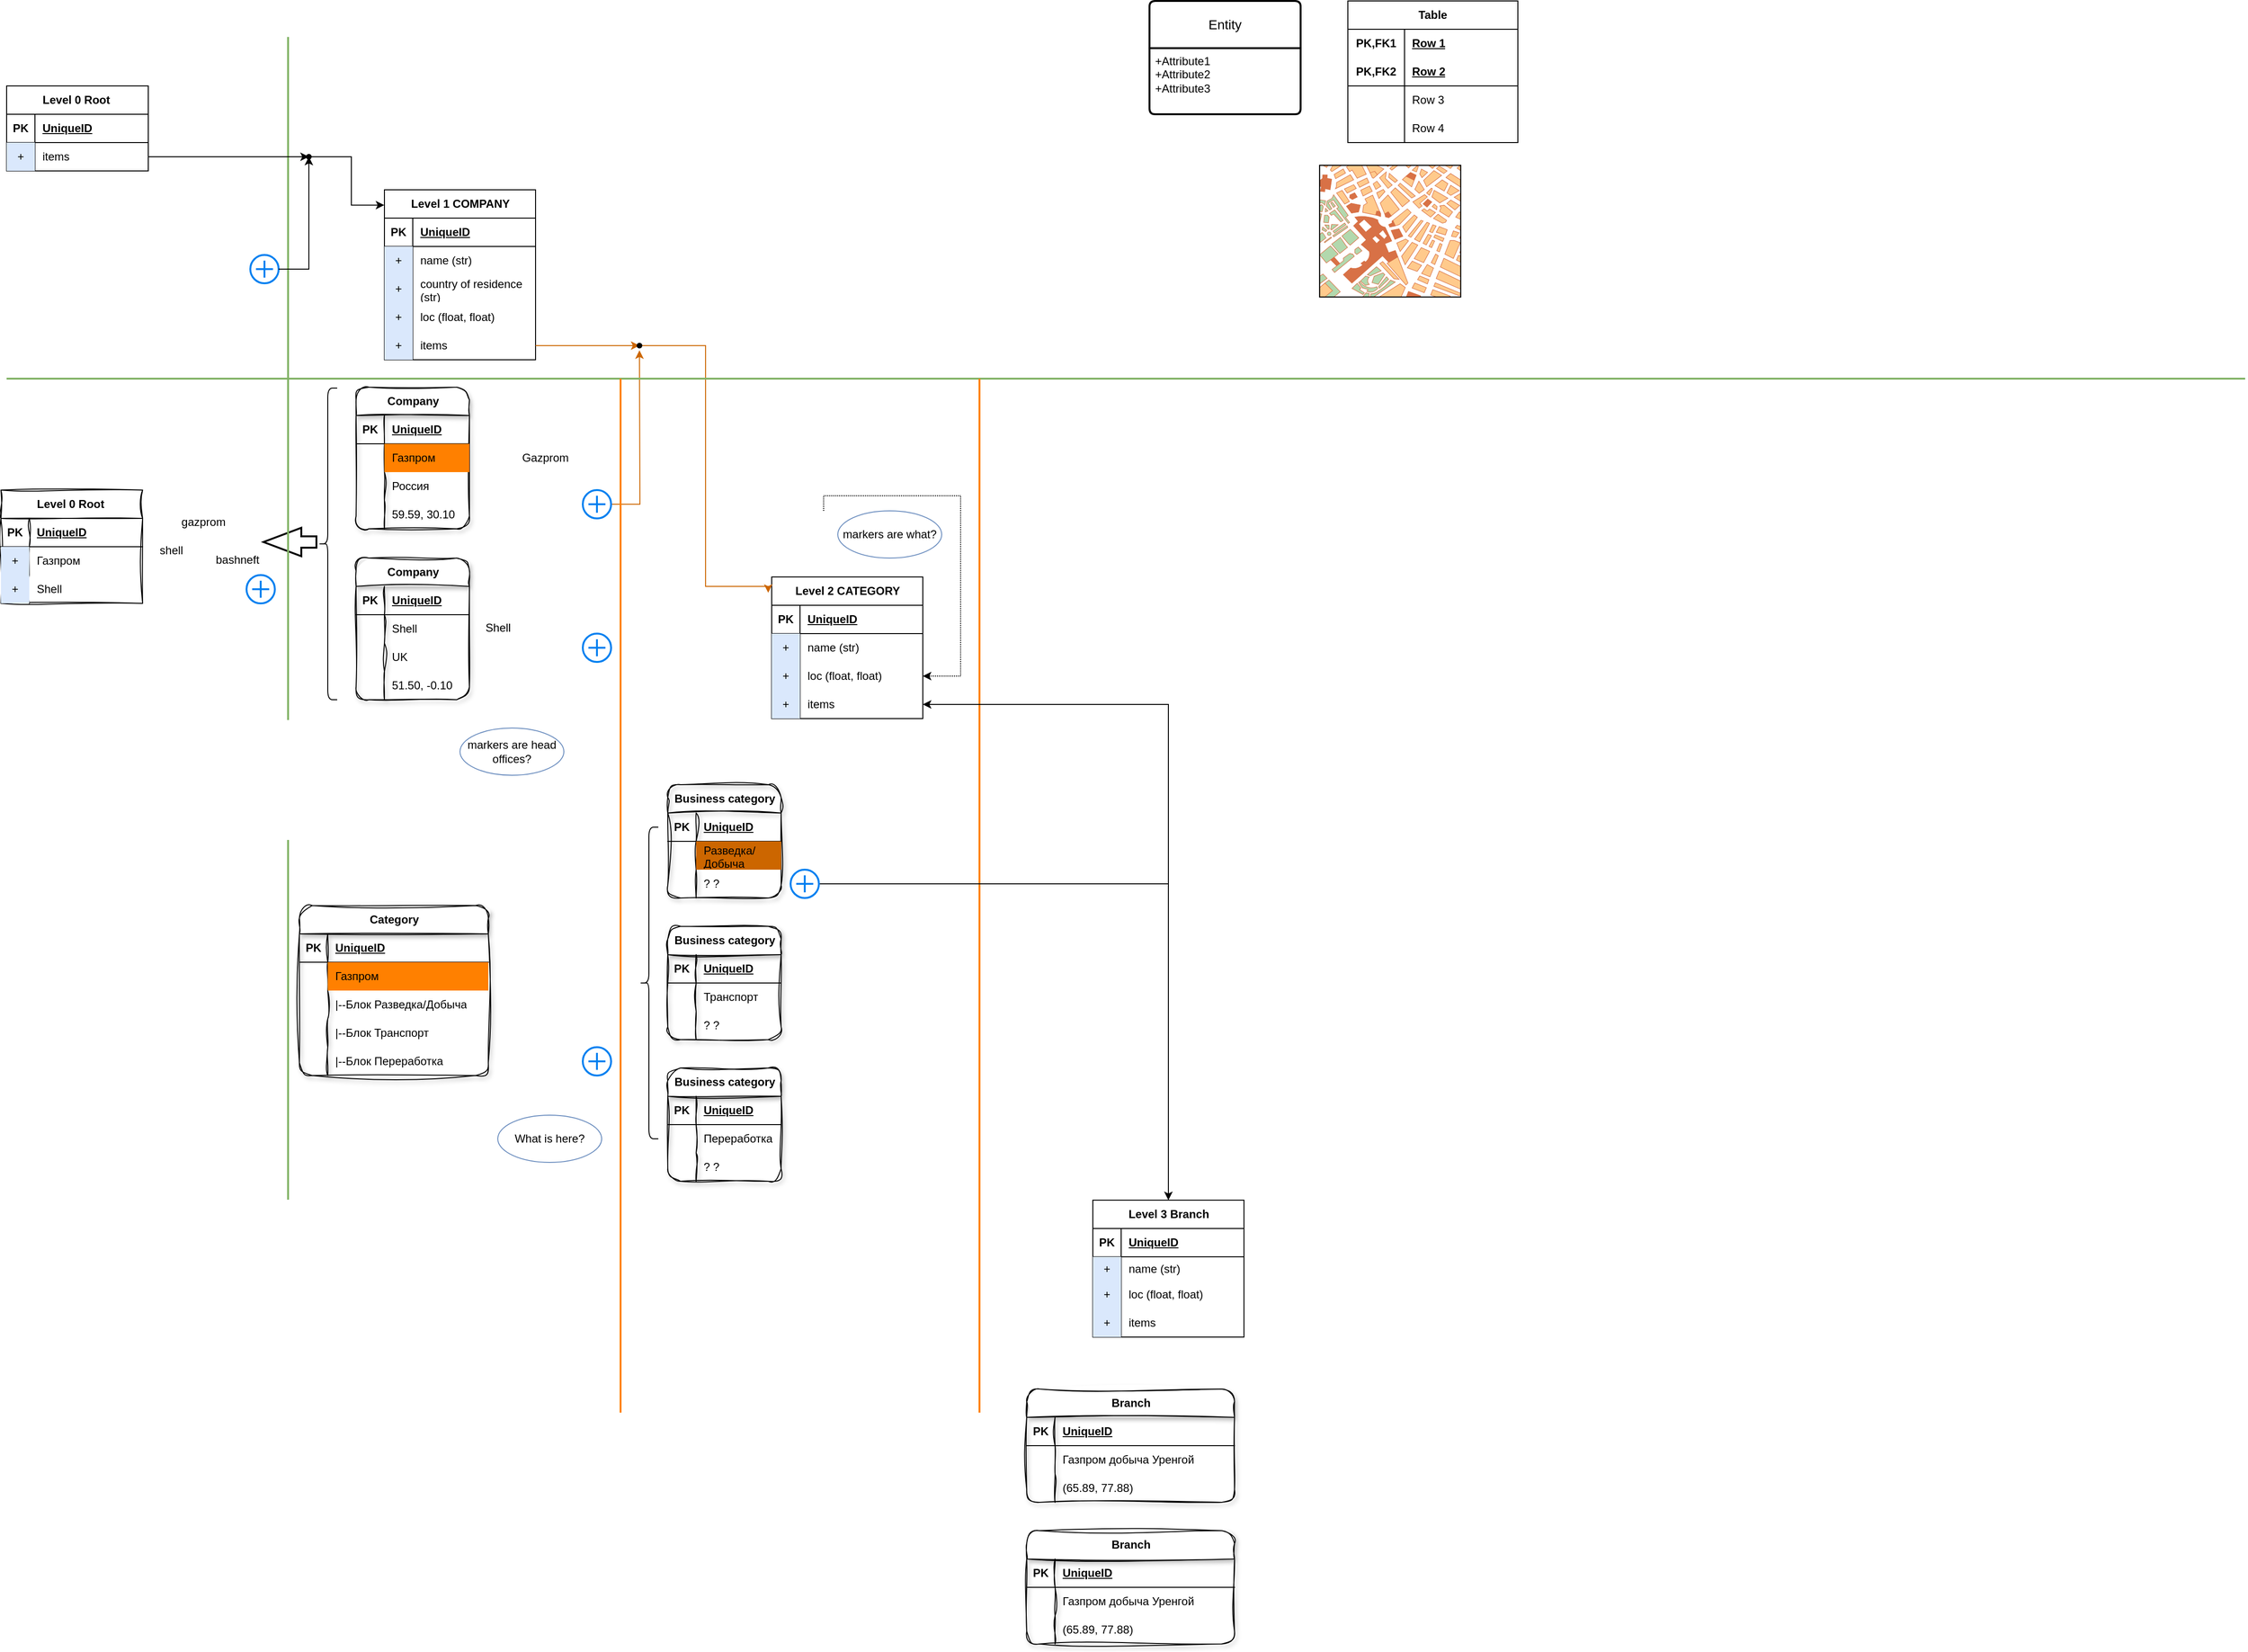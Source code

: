 <mxfile version="22.1.3" type="github">
  <diagram name="Page-1" id="aqQ_JzSVHnZv752oh7Z9">
    <mxGraphModel dx="3259" dy="1695" grid="1" gridSize="10" guides="1" tooltips="1" connect="1" arrows="1" fold="1" page="1" pageScale="1" pageWidth="2000" pageHeight="1000" math="0" shadow="0">
      <root>
        <mxCell id="0" />
        <mxCell id="1" parent="0" />
        <mxCell id="uT3RkF_sZIn2MeP9vfRN-2" value="" style="verticalLabelPosition=bottom;shadow=0;dashed=0;align=center;html=1;verticalAlign=top;strokeWidth=1;shape=mxgraph.mockup.misc.map;" vertex="1" parent="1">
          <mxGeometry x="1230" y="-86" width="150" height="140" as="geometry" />
        </mxCell>
        <mxCell id="uT3RkF_sZIn2MeP9vfRN-5" value="Level 1 COMPANY" style="shape=table;startSize=30;container=1;collapsible=1;childLayout=tableLayout;fixedRows=1;rowLines=0;fontStyle=1;align=center;resizeLast=1;html=1;" vertex="1" parent="1">
          <mxGeometry x="240" y="-60" width="160" height="180" as="geometry" />
        </mxCell>
        <mxCell id="uT3RkF_sZIn2MeP9vfRN-6" value="" style="shape=tableRow;horizontal=0;startSize=0;swimlaneHead=0;swimlaneBody=0;fillColor=none;collapsible=0;dropTarget=0;points=[[0,0.5],[1,0.5]];portConstraint=eastwest;top=0;left=0;right=0;bottom=1;" vertex="1" parent="uT3RkF_sZIn2MeP9vfRN-5">
          <mxGeometry y="30" width="160" height="30" as="geometry" />
        </mxCell>
        <mxCell id="uT3RkF_sZIn2MeP9vfRN-7" value="PK" style="shape=partialRectangle;connectable=0;fillColor=none;top=0;left=0;bottom=0;right=0;fontStyle=1;overflow=hidden;whiteSpace=wrap;html=1;" vertex="1" parent="uT3RkF_sZIn2MeP9vfRN-6">
          <mxGeometry width="30" height="30" as="geometry">
            <mxRectangle width="30" height="30" as="alternateBounds" />
          </mxGeometry>
        </mxCell>
        <mxCell id="uT3RkF_sZIn2MeP9vfRN-8" value="UniqueID" style="shape=partialRectangle;connectable=0;fillColor=none;top=0;left=0;bottom=0;right=0;align=left;spacingLeft=6;fontStyle=5;overflow=hidden;whiteSpace=wrap;html=1;" vertex="1" parent="uT3RkF_sZIn2MeP9vfRN-6">
          <mxGeometry x="30" width="130" height="30" as="geometry">
            <mxRectangle width="130" height="30" as="alternateBounds" />
          </mxGeometry>
        </mxCell>
        <mxCell id="uT3RkF_sZIn2MeP9vfRN-9" value="" style="shape=tableRow;horizontal=0;startSize=0;swimlaneHead=0;swimlaneBody=0;fillColor=none;collapsible=0;dropTarget=0;points=[[0,0.5],[1,0.5]];portConstraint=eastwest;top=0;left=0;right=0;bottom=0;" vertex="1" parent="uT3RkF_sZIn2MeP9vfRN-5">
          <mxGeometry y="60" width="160" height="30" as="geometry" />
        </mxCell>
        <mxCell id="uT3RkF_sZIn2MeP9vfRN-10" value="+" style="shape=partialRectangle;connectable=0;fillColor=#dae8fc;top=0;left=0;bottom=0;right=0;editable=1;overflow=hidden;whiteSpace=wrap;html=1;strokeColor=#6c8ebf;" vertex="1" parent="uT3RkF_sZIn2MeP9vfRN-9">
          <mxGeometry width="30" height="30" as="geometry">
            <mxRectangle width="30" height="30" as="alternateBounds" />
          </mxGeometry>
        </mxCell>
        <mxCell id="uT3RkF_sZIn2MeP9vfRN-11" value="name (str)" style="shape=partialRectangle;connectable=0;fillColor=none;top=0;left=0;bottom=0;right=0;align=left;spacingLeft=6;overflow=hidden;whiteSpace=wrap;html=1;strokeColor=#6c8ebf;" vertex="1" parent="uT3RkF_sZIn2MeP9vfRN-9">
          <mxGeometry x="30" width="130" height="30" as="geometry">
            <mxRectangle width="130" height="30" as="alternateBounds" />
          </mxGeometry>
        </mxCell>
        <mxCell id="uT3RkF_sZIn2MeP9vfRN-15" value="" style="shape=tableRow;horizontal=0;startSize=0;swimlaneHead=0;swimlaneBody=0;fillColor=none;collapsible=0;dropTarget=0;points=[[0,0.5],[1,0.5]];portConstraint=eastwest;top=0;left=0;right=0;bottom=0;" vertex="1" parent="uT3RkF_sZIn2MeP9vfRN-5">
          <mxGeometry y="90" width="160" height="30" as="geometry" />
        </mxCell>
        <mxCell id="uT3RkF_sZIn2MeP9vfRN-16" value="+" style="shape=partialRectangle;connectable=0;fillColor=#dae8fc;top=0;left=0;bottom=0;right=0;editable=1;overflow=hidden;whiteSpace=wrap;html=1;strokeColor=#6c8ebf;" vertex="1" parent="uT3RkF_sZIn2MeP9vfRN-15">
          <mxGeometry width="30" height="30" as="geometry">
            <mxRectangle width="30" height="30" as="alternateBounds" />
          </mxGeometry>
        </mxCell>
        <mxCell id="uT3RkF_sZIn2MeP9vfRN-17" value="country of residence (str)" style="shape=partialRectangle;connectable=0;fillColor=none;top=0;left=0;bottom=0;right=0;align=left;spacingLeft=6;overflow=hidden;whiteSpace=wrap;html=1;strokeColor=#6c8ebf;" vertex="1" parent="uT3RkF_sZIn2MeP9vfRN-15">
          <mxGeometry x="30" width="130" height="30" as="geometry">
            <mxRectangle width="130" height="30" as="alternateBounds" />
          </mxGeometry>
        </mxCell>
        <mxCell id="uT3RkF_sZIn2MeP9vfRN-12" value="" style="shape=tableRow;horizontal=0;startSize=0;swimlaneHead=0;swimlaneBody=0;fillColor=none;collapsible=0;dropTarget=0;points=[[0,0.5],[1,0.5]];portConstraint=eastwest;top=0;left=0;right=0;bottom=0;" vertex="1" parent="uT3RkF_sZIn2MeP9vfRN-5">
          <mxGeometry y="120" width="160" height="30" as="geometry" />
        </mxCell>
        <mxCell id="uT3RkF_sZIn2MeP9vfRN-13" value="+" style="shape=partialRectangle;connectable=0;fillColor=#dae8fc;top=0;left=0;bottom=0;right=0;editable=1;overflow=hidden;whiteSpace=wrap;html=1;strokeColor=#6c8ebf;" vertex="1" parent="uT3RkF_sZIn2MeP9vfRN-12">
          <mxGeometry width="30" height="30" as="geometry">
            <mxRectangle width="30" height="30" as="alternateBounds" />
          </mxGeometry>
        </mxCell>
        <mxCell id="uT3RkF_sZIn2MeP9vfRN-14" value="loc (float, float)" style="shape=partialRectangle;connectable=0;fillColor=none;top=0;left=0;bottom=0;right=0;align=left;spacingLeft=6;overflow=hidden;whiteSpace=wrap;html=1;strokeColor=#6c8ebf;" vertex="1" parent="uT3RkF_sZIn2MeP9vfRN-12">
          <mxGeometry x="30" width="130" height="30" as="geometry">
            <mxRectangle width="130" height="30" as="alternateBounds" />
          </mxGeometry>
        </mxCell>
        <mxCell id="uT3RkF_sZIn2MeP9vfRN-65" value="" style="shape=tableRow;horizontal=0;startSize=0;swimlaneHead=0;swimlaneBody=0;fillColor=none;collapsible=0;dropTarget=0;points=[[0,0.5],[1,0.5]];portConstraint=eastwest;top=0;left=0;right=0;bottom=0;" vertex="1" parent="uT3RkF_sZIn2MeP9vfRN-5">
          <mxGeometry y="150" width="160" height="30" as="geometry" />
        </mxCell>
        <mxCell id="uT3RkF_sZIn2MeP9vfRN-66" value="+" style="shape=partialRectangle;connectable=0;fillColor=#dae8fc;top=0;left=0;bottom=0;right=0;editable=1;overflow=hidden;whiteSpace=wrap;html=1;strokeColor=#6c8ebf;" vertex="1" parent="uT3RkF_sZIn2MeP9vfRN-65">
          <mxGeometry width="30" height="30" as="geometry">
            <mxRectangle width="30" height="30" as="alternateBounds" />
          </mxGeometry>
        </mxCell>
        <mxCell id="uT3RkF_sZIn2MeP9vfRN-67" value="items" style="shape=partialRectangle;connectable=0;fillColor=none;top=0;left=0;bottom=0;right=0;align=left;spacingLeft=6;overflow=hidden;whiteSpace=wrap;html=1;strokeColor=#6c8ebf;" vertex="1" parent="uT3RkF_sZIn2MeP9vfRN-65">
          <mxGeometry x="30" width="130" height="30" as="geometry">
            <mxRectangle width="130" height="30" as="alternateBounds" />
          </mxGeometry>
        </mxCell>
        <mxCell id="uT3RkF_sZIn2MeP9vfRN-18" value="Table" style="shape=table;startSize=30;container=1;collapsible=1;childLayout=tableLayout;fixedRows=1;rowLines=0;fontStyle=1;align=center;resizeLast=1;html=1;whiteSpace=wrap;" vertex="1" parent="1">
          <mxGeometry x="1260" y="-260" width="180" height="150" as="geometry" />
        </mxCell>
        <mxCell id="uT3RkF_sZIn2MeP9vfRN-19" value="" style="shape=tableRow;horizontal=0;startSize=0;swimlaneHead=0;swimlaneBody=0;fillColor=none;collapsible=0;dropTarget=0;points=[[0,0.5],[1,0.5]];portConstraint=eastwest;top=0;left=0;right=0;bottom=0;html=1;" vertex="1" parent="uT3RkF_sZIn2MeP9vfRN-18">
          <mxGeometry y="30" width="180" height="30" as="geometry" />
        </mxCell>
        <mxCell id="uT3RkF_sZIn2MeP9vfRN-20" value="PK,FK1" style="shape=partialRectangle;connectable=0;fillColor=none;top=0;left=0;bottom=0;right=0;fontStyle=1;overflow=hidden;html=1;whiteSpace=wrap;" vertex="1" parent="uT3RkF_sZIn2MeP9vfRN-19">
          <mxGeometry width="60" height="30" as="geometry">
            <mxRectangle width="60" height="30" as="alternateBounds" />
          </mxGeometry>
        </mxCell>
        <mxCell id="uT3RkF_sZIn2MeP9vfRN-21" value="Row 1" style="shape=partialRectangle;connectable=0;fillColor=none;top=0;left=0;bottom=0;right=0;align=left;spacingLeft=6;fontStyle=5;overflow=hidden;html=1;whiteSpace=wrap;" vertex="1" parent="uT3RkF_sZIn2MeP9vfRN-19">
          <mxGeometry x="60" width="120" height="30" as="geometry">
            <mxRectangle width="120" height="30" as="alternateBounds" />
          </mxGeometry>
        </mxCell>
        <mxCell id="uT3RkF_sZIn2MeP9vfRN-22" value="" style="shape=tableRow;horizontal=0;startSize=0;swimlaneHead=0;swimlaneBody=0;fillColor=none;collapsible=0;dropTarget=0;points=[[0,0.5],[1,0.5]];portConstraint=eastwest;top=0;left=0;right=0;bottom=1;html=1;" vertex="1" parent="uT3RkF_sZIn2MeP9vfRN-18">
          <mxGeometry y="60" width="180" height="30" as="geometry" />
        </mxCell>
        <mxCell id="uT3RkF_sZIn2MeP9vfRN-23" value="PK,FK2" style="shape=partialRectangle;connectable=0;fillColor=none;top=0;left=0;bottom=0;right=0;fontStyle=1;overflow=hidden;html=1;whiteSpace=wrap;" vertex="1" parent="uT3RkF_sZIn2MeP9vfRN-22">
          <mxGeometry width="60" height="30" as="geometry">
            <mxRectangle width="60" height="30" as="alternateBounds" />
          </mxGeometry>
        </mxCell>
        <mxCell id="uT3RkF_sZIn2MeP9vfRN-24" value="Row 2" style="shape=partialRectangle;connectable=0;fillColor=none;top=0;left=0;bottom=0;right=0;align=left;spacingLeft=6;fontStyle=5;overflow=hidden;html=1;whiteSpace=wrap;" vertex="1" parent="uT3RkF_sZIn2MeP9vfRN-22">
          <mxGeometry x="60" width="120" height="30" as="geometry">
            <mxRectangle width="120" height="30" as="alternateBounds" />
          </mxGeometry>
        </mxCell>
        <mxCell id="uT3RkF_sZIn2MeP9vfRN-25" value="" style="shape=tableRow;horizontal=0;startSize=0;swimlaneHead=0;swimlaneBody=0;fillColor=none;collapsible=0;dropTarget=0;points=[[0,0.5],[1,0.5]];portConstraint=eastwest;top=0;left=0;right=0;bottom=0;html=1;" vertex="1" parent="uT3RkF_sZIn2MeP9vfRN-18">
          <mxGeometry y="90" width="180" height="30" as="geometry" />
        </mxCell>
        <mxCell id="uT3RkF_sZIn2MeP9vfRN-26" value="" style="shape=partialRectangle;connectable=0;fillColor=none;top=0;left=0;bottom=0;right=0;editable=1;overflow=hidden;html=1;whiteSpace=wrap;" vertex="1" parent="uT3RkF_sZIn2MeP9vfRN-25">
          <mxGeometry width="60" height="30" as="geometry">
            <mxRectangle width="60" height="30" as="alternateBounds" />
          </mxGeometry>
        </mxCell>
        <mxCell id="uT3RkF_sZIn2MeP9vfRN-27" value="Row 3" style="shape=partialRectangle;connectable=0;fillColor=none;top=0;left=0;bottom=0;right=0;align=left;spacingLeft=6;overflow=hidden;html=1;whiteSpace=wrap;" vertex="1" parent="uT3RkF_sZIn2MeP9vfRN-25">
          <mxGeometry x="60" width="120" height="30" as="geometry">
            <mxRectangle width="120" height="30" as="alternateBounds" />
          </mxGeometry>
        </mxCell>
        <mxCell id="uT3RkF_sZIn2MeP9vfRN-28" value="" style="shape=tableRow;horizontal=0;startSize=0;swimlaneHead=0;swimlaneBody=0;fillColor=none;collapsible=0;dropTarget=0;points=[[0,0.5],[1,0.5]];portConstraint=eastwest;top=0;left=0;right=0;bottom=0;html=1;" vertex="1" parent="uT3RkF_sZIn2MeP9vfRN-18">
          <mxGeometry y="120" width="180" height="30" as="geometry" />
        </mxCell>
        <mxCell id="uT3RkF_sZIn2MeP9vfRN-29" value="" style="shape=partialRectangle;connectable=0;fillColor=none;top=0;left=0;bottom=0;right=0;editable=1;overflow=hidden;html=1;whiteSpace=wrap;" vertex="1" parent="uT3RkF_sZIn2MeP9vfRN-28">
          <mxGeometry width="60" height="30" as="geometry">
            <mxRectangle width="60" height="30" as="alternateBounds" />
          </mxGeometry>
        </mxCell>
        <mxCell id="uT3RkF_sZIn2MeP9vfRN-30" value="Row 4" style="shape=partialRectangle;connectable=0;fillColor=none;top=0;left=0;bottom=0;right=0;align=left;spacingLeft=6;overflow=hidden;html=1;whiteSpace=wrap;" vertex="1" parent="uT3RkF_sZIn2MeP9vfRN-28">
          <mxGeometry x="60" width="120" height="30" as="geometry">
            <mxRectangle width="120" height="30" as="alternateBounds" />
          </mxGeometry>
        </mxCell>
        <mxCell id="uT3RkF_sZIn2MeP9vfRN-31" value="Entity" style="swimlane;childLayout=stackLayout;horizontal=1;startSize=50;horizontalStack=0;rounded=1;fontSize=14;fontStyle=0;strokeWidth=2;resizeParent=0;resizeLast=1;shadow=0;dashed=0;align=center;arcSize=4;whiteSpace=wrap;html=1;" vertex="1" parent="1">
          <mxGeometry x="1050" y="-260" width="160" height="120" as="geometry" />
        </mxCell>
        <mxCell id="uT3RkF_sZIn2MeP9vfRN-32" value="+Attribute1&#xa;+Attribute2&#xa;+Attribute3" style="align=left;strokeColor=none;fillColor=none;spacingLeft=4;fontSize=12;verticalAlign=top;resizable=0;rotatable=0;part=1;html=1;" vertex="1" parent="uT3RkF_sZIn2MeP9vfRN-31">
          <mxGeometry y="50" width="160" height="70" as="geometry" />
        </mxCell>
        <mxCell id="uT3RkF_sZIn2MeP9vfRN-36" value="Company" style="shape=table;startSize=30;container=1;collapsible=1;childLayout=tableLayout;fixedRows=1;rowLines=0;fontStyle=1;align=center;resizeLast=1;html=1;sketch=1;curveFitting=1;jiggle=2;shadow=1;rounded=1;" vertex="1" parent="1">
          <mxGeometry x="210" y="149" width="120" height="150" as="geometry" />
        </mxCell>
        <mxCell id="uT3RkF_sZIn2MeP9vfRN-37" value="" style="shape=tableRow;horizontal=0;startSize=0;swimlaneHead=0;swimlaneBody=0;fillColor=none;collapsible=0;dropTarget=0;points=[[0,0.5],[1,0.5]];portConstraint=eastwest;top=0;left=0;right=0;bottom=1;" vertex="1" parent="uT3RkF_sZIn2MeP9vfRN-36">
          <mxGeometry y="30" width="120" height="30" as="geometry" />
        </mxCell>
        <mxCell id="uT3RkF_sZIn2MeP9vfRN-38" value="PK" style="shape=partialRectangle;connectable=0;fillColor=none;top=0;left=0;bottom=0;right=0;fontStyle=1;overflow=hidden;whiteSpace=wrap;html=1;" vertex="1" parent="uT3RkF_sZIn2MeP9vfRN-37">
          <mxGeometry width="30" height="30" as="geometry">
            <mxRectangle width="30" height="30" as="alternateBounds" />
          </mxGeometry>
        </mxCell>
        <mxCell id="uT3RkF_sZIn2MeP9vfRN-39" value="UniqueID" style="shape=partialRectangle;connectable=0;fillColor=none;top=0;left=0;bottom=0;right=0;align=left;spacingLeft=6;fontStyle=5;overflow=hidden;whiteSpace=wrap;html=1;" vertex="1" parent="uT3RkF_sZIn2MeP9vfRN-37">
          <mxGeometry x="30" width="90" height="30" as="geometry">
            <mxRectangle width="90" height="30" as="alternateBounds" />
          </mxGeometry>
        </mxCell>
        <mxCell id="uT3RkF_sZIn2MeP9vfRN-40" value="" style="shape=tableRow;horizontal=0;startSize=0;swimlaneHead=0;swimlaneBody=0;fillColor=none;collapsible=0;dropTarget=0;points=[[0,0.5],[1,0.5]];portConstraint=eastwest;top=0;left=0;right=0;bottom=0;" vertex="1" parent="uT3RkF_sZIn2MeP9vfRN-36">
          <mxGeometry y="60" width="120" height="30" as="geometry" />
        </mxCell>
        <mxCell id="uT3RkF_sZIn2MeP9vfRN-41" value="" style="shape=partialRectangle;connectable=0;fillColor=none;top=0;left=0;bottom=0;right=0;editable=1;overflow=hidden;whiteSpace=wrap;html=1;" vertex="1" parent="uT3RkF_sZIn2MeP9vfRN-40">
          <mxGeometry width="30" height="30" as="geometry">
            <mxRectangle width="30" height="30" as="alternateBounds" />
          </mxGeometry>
        </mxCell>
        <mxCell id="uT3RkF_sZIn2MeP9vfRN-42" value="Газпром" style="shape=partialRectangle;connectable=0;fillColor=#FF8000;top=0;left=0;bottom=0;right=0;align=left;spacingLeft=6;overflow=hidden;whiteSpace=wrap;html=1;" vertex="1" parent="uT3RkF_sZIn2MeP9vfRN-40">
          <mxGeometry x="30" width="90" height="30" as="geometry">
            <mxRectangle width="90" height="30" as="alternateBounds" />
          </mxGeometry>
        </mxCell>
        <mxCell id="uT3RkF_sZIn2MeP9vfRN-43" value="" style="shape=tableRow;horizontal=0;startSize=0;swimlaneHead=0;swimlaneBody=0;fillColor=none;collapsible=0;dropTarget=0;points=[[0,0.5],[1,0.5]];portConstraint=eastwest;top=0;left=0;right=0;bottom=0;" vertex="1" parent="uT3RkF_sZIn2MeP9vfRN-36">
          <mxGeometry y="90" width="120" height="30" as="geometry" />
        </mxCell>
        <mxCell id="uT3RkF_sZIn2MeP9vfRN-44" value="" style="shape=partialRectangle;connectable=0;fillColor=none;top=0;left=0;bottom=0;right=0;editable=1;overflow=hidden;whiteSpace=wrap;html=1;" vertex="1" parent="uT3RkF_sZIn2MeP9vfRN-43">
          <mxGeometry width="30" height="30" as="geometry">
            <mxRectangle width="30" height="30" as="alternateBounds" />
          </mxGeometry>
        </mxCell>
        <mxCell id="uT3RkF_sZIn2MeP9vfRN-45" value="Россия" style="shape=partialRectangle;connectable=0;fillColor=none;top=0;left=0;bottom=0;right=0;align=left;spacingLeft=6;overflow=hidden;whiteSpace=wrap;html=1;" vertex="1" parent="uT3RkF_sZIn2MeP9vfRN-43">
          <mxGeometry x="30" width="90" height="30" as="geometry">
            <mxRectangle width="90" height="30" as="alternateBounds" />
          </mxGeometry>
        </mxCell>
        <mxCell id="uT3RkF_sZIn2MeP9vfRN-46" value="" style="shape=tableRow;horizontal=0;startSize=0;swimlaneHead=0;swimlaneBody=0;fillColor=none;collapsible=0;dropTarget=0;points=[[0,0.5],[1,0.5]];portConstraint=eastwest;top=0;left=0;right=0;bottom=0;" vertex="1" parent="uT3RkF_sZIn2MeP9vfRN-36">
          <mxGeometry y="120" width="120" height="30" as="geometry" />
        </mxCell>
        <mxCell id="uT3RkF_sZIn2MeP9vfRN-47" value="" style="shape=partialRectangle;connectable=0;fillColor=none;top=0;left=0;bottom=0;right=0;editable=1;overflow=hidden;whiteSpace=wrap;html=1;" vertex="1" parent="uT3RkF_sZIn2MeP9vfRN-46">
          <mxGeometry width="30" height="30" as="geometry">
            <mxRectangle width="30" height="30" as="alternateBounds" />
          </mxGeometry>
        </mxCell>
        <mxCell id="uT3RkF_sZIn2MeP9vfRN-48" value="59.59, 30.10" style="shape=partialRectangle;connectable=0;fillColor=none;top=0;left=0;bottom=0;right=0;align=left;spacingLeft=6;overflow=hidden;whiteSpace=wrap;html=1;" vertex="1" parent="uT3RkF_sZIn2MeP9vfRN-46">
          <mxGeometry x="30" width="90" height="30" as="geometry">
            <mxRectangle width="90" height="30" as="alternateBounds" />
          </mxGeometry>
        </mxCell>
        <mxCell id="uT3RkF_sZIn2MeP9vfRN-49" value="Level 2 CATEGORY" style="shape=table;startSize=30;container=1;collapsible=1;childLayout=tableLayout;fixedRows=1;rowLines=0;fontStyle=1;align=center;resizeLast=1;html=1;" vertex="1" parent="1">
          <mxGeometry x="650" y="350" width="160" height="150" as="geometry" />
        </mxCell>
        <mxCell id="uT3RkF_sZIn2MeP9vfRN-50" value="" style="shape=tableRow;horizontal=0;startSize=0;swimlaneHead=0;swimlaneBody=0;fillColor=none;collapsible=0;dropTarget=0;points=[[0,0.5],[1,0.5]];portConstraint=eastwest;top=0;left=0;right=0;bottom=1;" vertex="1" parent="uT3RkF_sZIn2MeP9vfRN-49">
          <mxGeometry y="30" width="160" height="30" as="geometry" />
        </mxCell>
        <mxCell id="uT3RkF_sZIn2MeP9vfRN-51" value="PK" style="shape=partialRectangle;connectable=0;fillColor=none;top=0;left=0;bottom=0;right=0;fontStyle=1;overflow=hidden;whiteSpace=wrap;html=1;" vertex="1" parent="uT3RkF_sZIn2MeP9vfRN-50">
          <mxGeometry width="30" height="30" as="geometry">
            <mxRectangle width="30" height="30" as="alternateBounds" />
          </mxGeometry>
        </mxCell>
        <mxCell id="uT3RkF_sZIn2MeP9vfRN-52" value="UniqueID" style="shape=partialRectangle;connectable=0;fillColor=none;top=0;left=0;bottom=0;right=0;align=left;spacingLeft=6;fontStyle=5;overflow=hidden;whiteSpace=wrap;html=1;" vertex="1" parent="uT3RkF_sZIn2MeP9vfRN-50">
          <mxGeometry x="30" width="130" height="30" as="geometry">
            <mxRectangle width="130" height="30" as="alternateBounds" />
          </mxGeometry>
        </mxCell>
        <mxCell id="uT3RkF_sZIn2MeP9vfRN-53" value="" style="shape=tableRow;horizontal=0;startSize=0;swimlaneHead=0;swimlaneBody=0;fillColor=none;collapsible=0;dropTarget=0;points=[[0,0.5],[1,0.5]];portConstraint=eastwest;top=0;left=0;right=0;bottom=0;" vertex="1" parent="uT3RkF_sZIn2MeP9vfRN-49">
          <mxGeometry y="60" width="160" height="30" as="geometry" />
        </mxCell>
        <mxCell id="uT3RkF_sZIn2MeP9vfRN-54" value="+" style="shape=partialRectangle;connectable=0;fillColor=#dae8fc;top=0;left=0;bottom=0;right=0;editable=1;overflow=hidden;whiteSpace=wrap;html=1;strokeColor=#6c8ebf;" vertex="1" parent="uT3RkF_sZIn2MeP9vfRN-53">
          <mxGeometry width="30" height="30" as="geometry">
            <mxRectangle width="30" height="30" as="alternateBounds" />
          </mxGeometry>
        </mxCell>
        <mxCell id="uT3RkF_sZIn2MeP9vfRN-55" value="name (str)" style="shape=partialRectangle;connectable=0;fillColor=none;top=0;left=0;bottom=0;right=0;align=left;spacingLeft=6;overflow=hidden;whiteSpace=wrap;html=1;strokeColor=#6c8ebf;" vertex="1" parent="uT3RkF_sZIn2MeP9vfRN-53">
          <mxGeometry x="30" width="130" height="30" as="geometry">
            <mxRectangle width="130" height="30" as="alternateBounds" />
          </mxGeometry>
        </mxCell>
        <mxCell id="uT3RkF_sZIn2MeP9vfRN-59" value="" style="shape=tableRow;horizontal=0;startSize=0;swimlaneHead=0;swimlaneBody=0;fillColor=none;collapsible=0;dropTarget=0;points=[[0,0.5],[1,0.5]];portConstraint=eastwest;top=0;left=0;right=0;bottom=0;" vertex="1" parent="uT3RkF_sZIn2MeP9vfRN-49">
          <mxGeometry y="90" width="160" height="30" as="geometry" />
        </mxCell>
        <mxCell id="uT3RkF_sZIn2MeP9vfRN-60" value="+" style="shape=partialRectangle;connectable=0;fillColor=#dae8fc;top=0;left=0;bottom=0;right=0;editable=1;overflow=hidden;whiteSpace=wrap;html=1;strokeColor=#6c8ebf;" vertex="1" parent="uT3RkF_sZIn2MeP9vfRN-59">
          <mxGeometry width="30" height="30" as="geometry">
            <mxRectangle width="30" height="30" as="alternateBounds" />
          </mxGeometry>
        </mxCell>
        <mxCell id="uT3RkF_sZIn2MeP9vfRN-61" value="loc (float, float)" style="shape=partialRectangle;connectable=0;fillColor=none;top=0;left=0;bottom=0;right=0;align=left;spacingLeft=6;overflow=hidden;whiteSpace=wrap;html=1;strokeColor=#6c8ebf;" vertex="1" parent="uT3RkF_sZIn2MeP9vfRN-59">
          <mxGeometry x="30" width="130" height="30" as="geometry">
            <mxRectangle width="130" height="30" as="alternateBounds" />
          </mxGeometry>
        </mxCell>
        <mxCell id="uT3RkF_sZIn2MeP9vfRN-69" value="" style="shape=tableRow;horizontal=0;startSize=0;swimlaneHead=0;swimlaneBody=0;fillColor=none;collapsible=0;dropTarget=0;points=[[0,0.5],[1,0.5]];portConstraint=eastwest;top=0;left=0;right=0;bottom=0;" vertex="1" parent="uT3RkF_sZIn2MeP9vfRN-49">
          <mxGeometry y="120" width="160" height="30" as="geometry" />
        </mxCell>
        <mxCell id="uT3RkF_sZIn2MeP9vfRN-70" value="+" style="shape=partialRectangle;connectable=0;fillColor=#dae8fc;top=0;left=0;bottom=0;right=0;editable=1;overflow=hidden;whiteSpace=wrap;html=1;strokeColor=#6c8ebf;" vertex="1" parent="uT3RkF_sZIn2MeP9vfRN-69">
          <mxGeometry width="30" height="30" as="geometry">
            <mxRectangle width="30" height="30" as="alternateBounds" />
          </mxGeometry>
        </mxCell>
        <mxCell id="uT3RkF_sZIn2MeP9vfRN-71" value="items" style="shape=partialRectangle;connectable=0;fillColor=none;top=0;left=0;bottom=0;right=0;align=left;spacingLeft=6;overflow=hidden;whiteSpace=wrap;html=1;strokeColor=#6c8ebf;" vertex="1" parent="uT3RkF_sZIn2MeP9vfRN-69">
          <mxGeometry x="30" width="130" height="30" as="geometry">
            <mxRectangle width="130" height="30" as="alternateBounds" />
          </mxGeometry>
        </mxCell>
        <mxCell id="uT3RkF_sZIn2MeP9vfRN-68" style="edgeStyle=orthogonalEdgeStyle;rounded=0;orthogonalLoop=1;jettySize=auto;html=1;entryX=-0.023;entryY=0.112;entryDx=0;entryDy=0;entryPerimeter=0;strokeColor=#CC6600;" edge="1" parent="1" source="uT3RkF_sZIn2MeP9vfRN-189" target="uT3RkF_sZIn2MeP9vfRN-49">
          <mxGeometry relative="1" as="geometry">
            <Array as="points">
              <mxPoint x="580" y="105" />
              <mxPoint x="580" y="360" />
              <mxPoint x="646" y="360" />
            </Array>
          </mxGeometry>
        </mxCell>
        <mxCell id="uT3RkF_sZIn2MeP9vfRN-72" value="Business category" style="shape=table;startSize=30;container=1;collapsible=1;childLayout=tableLayout;fixedRows=1;rowLines=0;fontStyle=1;align=center;resizeLast=1;html=1;sketch=1;curveFitting=1;jiggle=2;shadow=1;rounded=1;fillColor=none;" vertex="1" parent="1">
          <mxGeometry x="540" y="570" width="120" height="120" as="geometry">
            <mxRectangle x="590" y="50" width="150" height="30" as="alternateBounds" />
          </mxGeometry>
        </mxCell>
        <mxCell id="uT3RkF_sZIn2MeP9vfRN-73" value="" style="shape=tableRow;horizontal=0;startSize=0;swimlaneHead=0;swimlaneBody=0;fillColor=none;collapsible=0;dropTarget=0;points=[[0,0.5],[1,0.5]];portConstraint=eastwest;top=0;left=0;right=0;bottom=1;" vertex="1" parent="uT3RkF_sZIn2MeP9vfRN-72">
          <mxGeometry y="30" width="120" height="30" as="geometry" />
        </mxCell>
        <mxCell id="uT3RkF_sZIn2MeP9vfRN-74" value="PK" style="shape=partialRectangle;connectable=0;fillColor=none;top=0;left=0;bottom=0;right=0;fontStyle=1;overflow=hidden;whiteSpace=wrap;html=1;" vertex="1" parent="uT3RkF_sZIn2MeP9vfRN-73">
          <mxGeometry width="30" height="30" as="geometry">
            <mxRectangle width="30" height="30" as="alternateBounds" />
          </mxGeometry>
        </mxCell>
        <mxCell id="uT3RkF_sZIn2MeP9vfRN-75" value="UniqueID" style="shape=partialRectangle;connectable=0;fillColor=none;top=0;left=0;bottom=0;right=0;align=left;spacingLeft=6;fontStyle=5;overflow=hidden;whiteSpace=wrap;html=1;" vertex="1" parent="uT3RkF_sZIn2MeP9vfRN-73">
          <mxGeometry x="30" width="90" height="30" as="geometry">
            <mxRectangle width="90" height="30" as="alternateBounds" />
          </mxGeometry>
        </mxCell>
        <mxCell id="uT3RkF_sZIn2MeP9vfRN-76" value="" style="shape=tableRow;horizontal=0;startSize=0;swimlaneHead=0;swimlaneBody=0;fillColor=none;collapsible=0;dropTarget=0;points=[[0,0.5],[1,0.5]];portConstraint=eastwest;top=0;left=0;right=0;bottom=0;" vertex="1" parent="uT3RkF_sZIn2MeP9vfRN-72">
          <mxGeometry y="60" width="120" height="30" as="geometry" />
        </mxCell>
        <mxCell id="uT3RkF_sZIn2MeP9vfRN-77" value="" style="shape=partialRectangle;connectable=0;fillColor=none;top=0;left=0;bottom=0;right=0;editable=1;overflow=hidden;whiteSpace=wrap;html=1;" vertex="1" parent="uT3RkF_sZIn2MeP9vfRN-76">
          <mxGeometry width="30" height="30" as="geometry">
            <mxRectangle width="30" height="30" as="alternateBounds" />
          </mxGeometry>
        </mxCell>
        <mxCell id="uT3RkF_sZIn2MeP9vfRN-78" value="Разведка/Добыча" style="shape=partialRectangle;connectable=0;fillColor=#CC6600;top=0;left=0;bottom=0;right=0;align=left;spacingLeft=6;overflow=hidden;whiteSpace=wrap;html=1;" vertex="1" parent="uT3RkF_sZIn2MeP9vfRN-76">
          <mxGeometry x="30" width="90" height="30" as="geometry">
            <mxRectangle width="90" height="30" as="alternateBounds" />
          </mxGeometry>
        </mxCell>
        <mxCell id="uT3RkF_sZIn2MeP9vfRN-82" value="" style="shape=tableRow;horizontal=0;startSize=0;swimlaneHead=0;swimlaneBody=0;fillColor=none;collapsible=0;dropTarget=0;points=[[0,0.5],[1,0.5]];portConstraint=eastwest;top=0;left=0;right=0;bottom=0;" vertex="1" parent="uT3RkF_sZIn2MeP9vfRN-72">
          <mxGeometry y="90" width="120" height="30" as="geometry" />
        </mxCell>
        <mxCell id="uT3RkF_sZIn2MeP9vfRN-83" value="" style="shape=partialRectangle;connectable=0;fillColor=none;top=0;left=0;bottom=0;right=0;editable=1;overflow=hidden;whiteSpace=wrap;html=1;" vertex="1" parent="uT3RkF_sZIn2MeP9vfRN-82">
          <mxGeometry width="30" height="30" as="geometry">
            <mxRectangle width="30" height="30" as="alternateBounds" />
          </mxGeometry>
        </mxCell>
        <mxCell id="uT3RkF_sZIn2MeP9vfRN-84" value="? ?" style="shape=partialRectangle;connectable=0;fillColor=none;top=0;left=0;bottom=0;right=0;align=left;spacingLeft=6;overflow=hidden;whiteSpace=wrap;html=1;" vertex="1" parent="uT3RkF_sZIn2MeP9vfRN-82">
          <mxGeometry x="30" width="90" height="30" as="geometry">
            <mxRectangle width="90" height="30" as="alternateBounds" />
          </mxGeometry>
        </mxCell>
        <mxCell id="uT3RkF_sZIn2MeP9vfRN-96" style="edgeStyle=orthogonalEdgeStyle;rounded=0;orthogonalLoop=1;jettySize=auto;html=1;entryX=1;entryY=0.5;entryDx=0;entryDy=0;dashed=1;dashPattern=1 1;" edge="1" parent="1" source="uT3RkF_sZIn2MeP9vfRN-94" target="uT3RkF_sZIn2MeP9vfRN-59">
          <mxGeometry relative="1" as="geometry">
            <Array as="points">
              <mxPoint x="850" y="264" />
              <mxPoint x="850" y="455" />
            </Array>
          </mxGeometry>
        </mxCell>
        <mxCell id="uT3RkF_sZIn2MeP9vfRN-97" value="Business category" style="shape=table;startSize=30;container=1;collapsible=1;childLayout=tableLayout;fixedRows=1;rowLines=0;fontStyle=1;align=center;resizeLast=1;html=1;sketch=1;curveFitting=1;jiggle=2;shadow=1;rounded=1;" vertex="1" parent="1">
          <mxGeometry x="540" y="720" width="120" height="120" as="geometry">
            <mxRectangle x="590" y="50" width="150" height="30" as="alternateBounds" />
          </mxGeometry>
        </mxCell>
        <mxCell id="uT3RkF_sZIn2MeP9vfRN-98" value="" style="shape=tableRow;horizontal=0;startSize=0;swimlaneHead=0;swimlaneBody=0;fillColor=none;collapsible=0;dropTarget=0;points=[[0,0.5],[1,0.5]];portConstraint=eastwest;top=0;left=0;right=0;bottom=1;" vertex="1" parent="uT3RkF_sZIn2MeP9vfRN-97">
          <mxGeometry y="30" width="120" height="30" as="geometry" />
        </mxCell>
        <mxCell id="uT3RkF_sZIn2MeP9vfRN-99" value="PK" style="shape=partialRectangle;connectable=0;fillColor=none;top=0;left=0;bottom=0;right=0;fontStyle=1;overflow=hidden;whiteSpace=wrap;html=1;" vertex="1" parent="uT3RkF_sZIn2MeP9vfRN-98">
          <mxGeometry width="30" height="30" as="geometry">
            <mxRectangle width="30" height="30" as="alternateBounds" />
          </mxGeometry>
        </mxCell>
        <mxCell id="uT3RkF_sZIn2MeP9vfRN-100" value="UniqueID" style="shape=partialRectangle;connectable=0;fillColor=none;top=0;left=0;bottom=0;right=0;align=left;spacingLeft=6;fontStyle=5;overflow=hidden;whiteSpace=wrap;html=1;" vertex="1" parent="uT3RkF_sZIn2MeP9vfRN-98">
          <mxGeometry x="30" width="90" height="30" as="geometry">
            <mxRectangle width="90" height="30" as="alternateBounds" />
          </mxGeometry>
        </mxCell>
        <mxCell id="uT3RkF_sZIn2MeP9vfRN-101" value="" style="shape=tableRow;horizontal=0;startSize=0;swimlaneHead=0;swimlaneBody=0;fillColor=none;collapsible=0;dropTarget=0;points=[[0,0.5],[1,0.5]];portConstraint=eastwest;top=0;left=0;right=0;bottom=0;" vertex="1" parent="uT3RkF_sZIn2MeP9vfRN-97">
          <mxGeometry y="60" width="120" height="30" as="geometry" />
        </mxCell>
        <mxCell id="uT3RkF_sZIn2MeP9vfRN-102" value="" style="shape=partialRectangle;connectable=0;fillColor=none;top=0;left=0;bottom=0;right=0;editable=1;overflow=hidden;whiteSpace=wrap;html=1;" vertex="1" parent="uT3RkF_sZIn2MeP9vfRN-101">
          <mxGeometry width="30" height="30" as="geometry">
            <mxRectangle width="30" height="30" as="alternateBounds" />
          </mxGeometry>
        </mxCell>
        <mxCell id="uT3RkF_sZIn2MeP9vfRN-103" value="Транспорт" style="shape=partialRectangle;connectable=0;fillColor=none;top=0;left=0;bottom=0;right=0;align=left;spacingLeft=6;overflow=hidden;whiteSpace=wrap;html=1;" vertex="1" parent="uT3RkF_sZIn2MeP9vfRN-101">
          <mxGeometry x="30" width="90" height="30" as="geometry">
            <mxRectangle width="90" height="30" as="alternateBounds" />
          </mxGeometry>
        </mxCell>
        <mxCell id="uT3RkF_sZIn2MeP9vfRN-104" value="" style="shape=tableRow;horizontal=0;startSize=0;swimlaneHead=0;swimlaneBody=0;fillColor=none;collapsible=0;dropTarget=0;points=[[0,0.5],[1,0.5]];portConstraint=eastwest;top=0;left=0;right=0;bottom=0;" vertex="1" parent="uT3RkF_sZIn2MeP9vfRN-97">
          <mxGeometry y="90" width="120" height="30" as="geometry" />
        </mxCell>
        <mxCell id="uT3RkF_sZIn2MeP9vfRN-105" value="" style="shape=partialRectangle;connectable=0;fillColor=none;top=0;left=0;bottom=0;right=0;editable=1;overflow=hidden;whiteSpace=wrap;html=1;" vertex="1" parent="uT3RkF_sZIn2MeP9vfRN-104">
          <mxGeometry width="30" height="30" as="geometry">
            <mxRectangle width="30" height="30" as="alternateBounds" />
          </mxGeometry>
        </mxCell>
        <mxCell id="uT3RkF_sZIn2MeP9vfRN-106" value="? ?" style="shape=partialRectangle;connectable=0;fillColor=none;top=0;left=0;bottom=0;right=0;align=left;spacingLeft=6;overflow=hidden;whiteSpace=wrap;html=1;" vertex="1" parent="uT3RkF_sZIn2MeP9vfRN-104">
          <mxGeometry x="30" width="90" height="30" as="geometry">
            <mxRectangle width="90" height="30" as="alternateBounds" />
          </mxGeometry>
        </mxCell>
        <mxCell id="uT3RkF_sZIn2MeP9vfRN-107" value="Business category" style="shape=table;startSize=30;container=1;collapsible=1;childLayout=tableLayout;fixedRows=1;rowLines=0;fontStyle=1;align=center;resizeLast=1;html=1;sketch=1;curveFitting=1;jiggle=2;shadow=1;rounded=1;" vertex="1" parent="1">
          <mxGeometry x="540" y="870" width="120" height="120" as="geometry">
            <mxRectangle x="590" y="50" width="150" height="30" as="alternateBounds" />
          </mxGeometry>
        </mxCell>
        <mxCell id="uT3RkF_sZIn2MeP9vfRN-108" value="" style="shape=tableRow;horizontal=0;startSize=0;swimlaneHead=0;swimlaneBody=0;fillColor=none;collapsible=0;dropTarget=0;points=[[0,0.5],[1,0.5]];portConstraint=eastwest;top=0;left=0;right=0;bottom=1;" vertex="1" parent="uT3RkF_sZIn2MeP9vfRN-107">
          <mxGeometry y="30" width="120" height="30" as="geometry" />
        </mxCell>
        <mxCell id="uT3RkF_sZIn2MeP9vfRN-109" value="PK" style="shape=partialRectangle;connectable=0;fillColor=none;top=0;left=0;bottom=0;right=0;fontStyle=1;overflow=hidden;whiteSpace=wrap;html=1;" vertex="1" parent="uT3RkF_sZIn2MeP9vfRN-108">
          <mxGeometry width="30" height="30" as="geometry">
            <mxRectangle width="30" height="30" as="alternateBounds" />
          </mxGeometry>
        </mxCell>
        <mxCell id="uT3RkF_sZIn2MeP9vfRN-110" value="UniqueID" style="shape=partialRectangle;connectable=0;fillColor=none;top=0;left=0;bottom=0;right=0;align=left;spacingLeft=6;fontStyle=5;overflow=hidden;whiteSpace=wrap;html=1;" vertex="1" parent="uT3RkF_sZIn2MeP9vfRN-108">
          <mxGeometry x="30" width="90" height="30" as="geometry">
            <mxRectangle width="90" height="30" as="alternateBounds" />
          </mxGeometry>
        </mxCell>
        <mxCell id="uT3RkF_sZIn2MeP9vfRN-111" value="" style="shape=tableRow;horizontal=0;startSize=0;swimlaneHead=0;swimlaneBody=0;fillColor=none;collapsible=0;dropTarget=0;points=[[0,0.5],[1,0.5]];portConstraint=eastwest;top=0;left=0;right=0;bottom=0;" vertex="1" parent="uT3RkF_sZIn2MeP9vfRN-107">
          <mxGeometry y="60" width="120" height="30" as="geometry" />
        </mxCell>
        <mxCell id="uT3RkF_sZIn2MeP9vfRN-112" value="" style="shape=partialRectangle;connectable=0;fillColor=none;top=0;left=0;bottom=0;right=0;editable=1;overflow=hidden;whiteSpace=wrap;html=1;" vertex="1" parent="uT3RkF_sZIn2MeP9vfRN-111">
          <mxGeometry width="30" height="30" as="geometry">
            <mxRectangle width="30" height="30" as="alternateBounds" />
          </mxGeometry>
        </mxCell>
        <mxCell id="uT3RkF_sZIn2MeP9vfRN-113" value="Переработка" style="shape=partialRectangle;connectable=0;fillColor=none;top=0;left=0;bottom=0;right=0;align=left;spacingLeft=6;overflow=hidden;whiteSpace=wrap;html=1;" vertex="1" parent="uT3RkF_sZIn2MeP9vfRN-111">
          <mxGeometry x="30" width="90" height="30" as="geometry">
            <mxRectangle width="90" height="30" as="alternateBounds" />
          </mxGeometry>
        </mxCell>
        <mxCell id="uT3RkF_sZIn2MeP9vfRN-114" value="" style="shape=tableRow;horizontal=0;startSize=0;swimlaneHead=0;swimlaneBody=0;fillColor=none;collapsible=0;dropTarget=0;points=[[0,0.5],[1,0.5]];portConstraint=eastwest;top=0;left=0;right=0;bottom=0;" vertex="1" parent="uT3RkF_sZIn2MeP9vfRN-107">
          <mxGeometry y="90" width="120" height="30" as="geometry" />
        </mxCell>
        <mxCell id="uT3RkF_sZIn2MeP9vfRN-115" value="" style="shape=partialRectangle;connectable=0;fillColor=none;top=0;left=0;bottom=0;right=0;editable=1;overflow=hidden;whiteSpace=wrap;html=1;" vertex="1" parent="uT3RkF_sZIn2MeP9vfRN-114">
          <mxGeometry width="30" height="30" as="geometry">
            <mxRectangle width="30" height="30" as="alternateBounds" />
          </mxGeometry>
        </mxCell>
        <mxCell id="uT3RkF_sZIn2MeP9vfRN-116" value="? ?" style="shape=partialRectangle;connectable=0;fillColor=none;top=0;left=0;bottom=0;right=0;align=left;spacingLeft=6;overflow=hidden;whiteSpace=wrap;html=1;" vertex="1" parent="uT3RkF_sZIn2MeP9vfRN-114">
          <mxGeometry x="30" width="90" height="30" as="geometry">
            <mxRectangle width="90" height="30" as="alternateBounds" />
          </mxGeometry>
        </mxCell>
        <mxCell id="uT3RkF_sZIn2MeP9vfRN-118" value="Level 0 Root&amp;nbsp;" style="shape=table;startSize=30;container=1;collapsible=1;childLayout=tableLayout;fixedRows=1;rowLines=0;fontStyle=1;align=center;resizeLast=1;html=1;" vertex="1" parent="1">
          <mxGeometry x="-160" y="-170" width="150" height="90" as="geometry" />
        </mxCell>
        <mxCell id="uT3RkF_sZIn2MeP9vfRN-119" value="" style="shape=tableRow;horizontal=0;startSize=0;swimlaneHead=0;swimlaneBody=0;fillColor=none;collapsible=0;dropTarget=0;points=[[0,0.5],[1,0.5]];portConstraint=eastwest;top=0;left=0;right=0;bottom=1;" vertex="1" parent="uT3RkF_sZIn2MeP9vfRN-118">
          <mxGeometry y="30" width="150" height="30" as="geometry" />
        </mxCell>
        <mxCell id="uT3RkF_sZIn2MeP9vfRN-120" value="PK" style="shape=partialRectangle;connectable=0;fillColor=none;top=0;left=0;bottom=0;right=0;fontStyle=1;overflow=hidden;whiteSpace=wrap;html=1;" vertex="1" parent="uT3RkF_sZIn2MeP9vfRN-119">
          <mxGeometry width="30" height="30" as="geometry">
            <mxRectangle width="30" height="30" as="alternateBounds" />
          </mxGeometry>
        </mxCell>
        <mxCell id="uT3RkF_sZIn2MeP9vfRN-121" value="UniqueID" style="shape=partialRectangle;connectable=0;fillColor=none;top=0;left=0;bottom=0;right=0;align=left;spacingLeft=6;fontStyle=5;overflow=hidden;whiteSpace=wrap;html=1;" vertex="1" parent="uT3RkF_sZIn2MeP9vfRN-119">
          <mxGeometry x="30" width="120" height="30" as="geometry">
            <mxRectangle width="120" height="30" as="alternateBounds" />
          </mxGeometry>
        </mxCell>
        <mxCell id="uT3RkF_sZIn2MeP9vfRN-131" value="" style="shape=tableRow;horizontal=0;startSize=0;swimlaneHead=0;swimlaneBody=0;fillColor=none;collapsible=0;dropTarget=0;points=[[0,0.5],[1,0.5]];portConstraint=eastwest;top=0;left=0;right=0;bottom=0;" vertex="1" parent="uT3RkF_sZIn2MeP9vfRN-118">
          <mxGeometry y="60" width="150" height="30" as="geometry" />
        </mxCell>
        <mxCell id="uT3RkF_sZIn2MeP9vfRN-132" value="+" style="shape=partialRectangle;connectable=0;fillColor=#dae8fc;top=0;left=0;bottom=0;right=0;editable=1;overflow=hidden;whiteSpace=wrap;html=1;strokeColor=#6c8ebf;" vertex="1" parent="uT3RkF_sZIn2MeP9vfRN-131">
          <mxGeometry width="30" height="30" as="geometry">
            <mxRectangle width="30" height="30" as="alternateBounds" />
          </mxGeometry>
        </mxCell>
        <mxCell id="uT3RkF_sZIn2MeP9vfRN-133" value="items" style="shape=partialRectangle;connectable=0;fillColor=none;top=0;left=0;bottom=0;right=0;align=left;spacingLeft=6;overflow=hidden;whiteSpace=wrap;html=1;strokeColor=#6c8ebf;" vertex="1" parent="uT3RkF_sZIn2MeP9vfRN-131">
          <mxGeometry x="30" width="120" height="30" as="geometry">
            <mxRectangle width="120" height="30" as="alternateBounds" />
          </mxGeometry>
        </mxCell>
        <mxCell id="uT3RkF_sZIn2MeP9vfRN-134" style="edgeStyle=orthogonalEdgeStyle;rounded=0;orthogonalLoop=1;jettySize=auto;html=1;entryX=-0.001;entryY=0.09;entryDx=0;entryDy=0;entryPerimeter=0;" edge="1" parent="1" source="uT3RkF_sZIn2MeP9vfRN-192" target="uT3RkF_sZIn2MeP9vfRN-5">
          <mxGeometry relative="1" as="geometry" />
        </mxCell>
        <mxCell id="uT3RkF_sZIn2MeP9vfRN-144" value="" style="group" vertex="1" connectable="0" parent="1">
          <mxGeometry x="-16" y="258" width="186" height="132" as="geometry" />
        </mxCell>
        <mxCell id="uT3RkF_sZIn2MeP9vfRN-117" value="" style="shape=image;html=1;verticalAlign=top;verticalLabelPosition=bottom;labelBackgroundColor=#ffffff;imageAspect=0;aspect=fixed;image=https://cdn2.iconfinder.com/data/icons/thin-line-icons-for-seo-and-development-1/64/SEO_international-128.png" vertex="1" parent="uT3RkF_sZIn2MeP9vfRN-144">
          <mxGeometry width="128" height="128" as="geometry" />
        </mxCell>
        <mxCell id="uT3RkF_sZIn2MeP9vfRN-135" value="shell" style="shape=image;html=1;verticalAlign=top;verticalLabelPosition=bottom;labelBackgroundColor=#ffffff;imageAspect=0;aspect=fixed;image=https://cdn4.iconfinder.com/data/icons/evil-icons-user-interface/64/location-128.png" vertex="1" parent="uT3RkF_sZIn2MeP9vfRN-144">
          <mxGeometry x="20" y="30" width="20" height="20" as="geometry" />
        </mxCell>
        <mxCell id="uT3RkF_sZIn2MeP9vfRN-136" value="bashneft" style="shape=image;html=1;verticalAlign=top;verticalLabelPosition=bottom;labelBackgroundColor=#ffffff;imageAspect=0;aspect=fixed;image=https://cdn4.iconfinder.com/data/icons/evil-icons-user-interface/64/location-128.png" vertex="1" parent="uT3RkF_sZIn2MeP9vfRN-144">
          <mxGeometry x="90" y="40" width="20" height="20" as="geometry" />
        </mxCell>
        <mxCell id="uT3RkF_sZIn2MeP9vfRN-137" value="gazprom" style="shape=image;html=1;verticalAlign=top;verticalLabelPosition=bottom;labelBackgroundColor=#ffffff;imageAspect=0;aspect=fixed;image=https://cdn4.iconfinder.com/data/icons/evil-icons-user-interface/64/location-128.png;imageBackground=default;imageBorder=none;fillStyle=auto;" vertex="1" parent="uT3RkF_sZIn2MeP9vfRN-144">
          <mxGeometry x="54" width="20" height="20" as="geometry" />
        </mxCell>
        <mxCell id="uT3RkF_sZIn2MeP9vfRN-141" value="" style="html=1;verticalLabelPosition=bottom;align=center;labelBackgroundColor=#ffffff;verticalAlign=top;strokeWidth=2;strokeColor=#0080F0;shadow=0;dashed=0;shape=mxgraph.ios7.icons.add;" vertex="1" parent="uT3RkF_sZIn2MeP9vfRN-144">
          <mxGeometry x="110" y="90" width="30" height="30" as="geometry" />
        </mxCell>
        <mxCell id="uT3RkF_sZIn2MeP9vfRN-175" value="" style="verticalLabelPosition=bottom;verticalAlign=top;html=1;strokeWidth=2;shape=mxgraph.arrows2.arrow;dy=0.6;dx=40;notch=0;rotation=-180;" vertex="1" parent="uT3RkF_sZIn2MeP9vfRN-144">
          <mxGeometry x="128" y="40" width="56" height="30" as="geometry" />
        </mxCell>
        <mxCell id="uT3RkF_sZIn2MeP9vfRN-145" value="" style="group" vertex="1" connectable="0" parent="1">
          <mxGeometry x="-10" y="-80" width="170" height="128" as="geometry" />
        </mxCell>
        <mxCell id="uT3RkF_sZIn2MeP9vfRN-142" value="" style="shape=image;html=1;verticalAlign=top;verticalLabelPosition=bottom;labelBackgroundColor=#ffffff;imageAspect=0;aspect=fixed;image=https://cdn2.iconfinder.com/data/icons/thin-line-icons-for-seo-and-development-1/64/SEO_international-128.png" vertex="1" parent="uT3RkF_sZIn2MeP9vfRN-145">
          <mxGeometry width="128" height="128" as="geometry" />
        </mxCell>
        <mxCell id="uT3RkF_sZIn2MeP9vfRN-143" value="" style="html=1;verticalLabelPosition=bottom;align=center;labelBackgroundColor=#ffffff;verticalAlign=top;strokeWidth=2;strokeColor=#0080F0;shadow=0;dashed=0;shape=mxgraph.ios7.icons.add;" vertex="1" parent="uT3RkF_sZIn2MeP9vfRN-145">
          <mxGeometry x="108" y="89" width="30" height="30" as="geometry" />
        </mxCell>
        <mxCell id="uT3RkF_sZIn2MeP9vfRN-146" value="" style="group" vertex="1" connectable="0" parent="1">
          <mxGeometry x="290" y="510" width="140" height="50" as="geometry" />
        </mxCell>
        <mxCell id="uT3RkF_sZIn2MeP9vfRN-88" value="markers are head offices?" style="ellipse;whiteSpace=wrap;html=1;fillColor=none;strokeColor=#6c8ebf;" vertex="1" parent="uT3RkF_sZIn2MeP9vfRN-146">
          <mxGeometry x="30" width="110" height="50" as="geometry" />
        </mxCell>
        <mxCell id="uT3RkF_sZIn2MeP9vfRN-93" value="" style="shape=image;html=1;verticalAlign=top;verticalLabelPosition=bottom;labelBackgroundColor=#ffffff;imageAspect=0;aspect=fixed;image=https://cdn4.iconfinder.com/data/icons/evil-icons-user-interface/64/question-128.png" vertex="1" parent="uT3RkF_sZIn2MeP9vfRN-146">
          <mxGeometry width="30" height="30" as="geometry" />
        </mxCell>
        <mxCell id="uT3RkF_sZIn2MeP9vfRN-148" value="Company" style="shape=table;startSize=30;container=1;collapsible=1;childLayout=tableLayout;fixedRows=1;rowLines=0;fontStyle=1;align=center;resizeLast=1;html=1;sketch=1;curveFitting=1;jiggle=2;shadow=1;rounded=1;" vertex="1" parent="1">
          <mxGeometry x="210" y="330" width="120" height="150" as="geometry" />
        </mxCell>
        <mxCell id="uT3RkF_sZIn2MeP9vfRN-149" value="" style="shape=tableRow;horizontal=0;startSize=0;swimlaneHead=0;swimlaneBody=0;fillColor=none;collapsible=0;dropTarget=0;points=[[0,0.5],[1,0.5]];portConstraint=eastwest;top=0;left=0;right=0;bottom=1;" vertex="1" parent="uT3RkF_sZIn2MeP9vfRN-148">
          <mxGeometry y="30" width="120" height="30" as="geometry" />
        </mxCell>
        <mxCell id="uT3RkF_sZIn2MeP9vfRN-150" value="PK" style="shape=partialRectangle;connectable=0;fillColor=none;top=0;left=0;bottom=0;right=0;fontStyle=1;overflow=hidden;whiteSpace=wrap;html=1;" vertex="1" parent="uT3RkF_sZIn2MeP9vfRN-149">
          <mxGeometry width="30" height="30" as="geometry">
            <mxRectangle width="30" height="30" as="alternateBounds" />
          </mxGeometry>
        </mxCell>
        <mxCell id="uT3RkF_sZIn2MeP9vfRN-151" value="UniqueID" style="shape=partialRectangle;connectable=0;fillColor=none;top=0;left=0;bottom=0;right=0;align=left;spacingLeft=6;fontStyle=5;overflow=hidden;whiteSpace=wrap;html=1;" vertex="1" parent="uT3RkF_sZIn2MeP9vfRN-149">
          <mxGeometry x="30" width="90" height="30" as="geometry">
            <mxRectangle width="90" height="30" as="alternateBounds" />
          </mxGeometry>
        </mxCell>
        <mxCell id="uT3RkF_sZIn2MeP9vfRN-152" value="" style="shape=tableRow;horizontal=0;startSize=0;swimlaneHead=0;swimlaneBody=0;fillColor=none;collapsible=0;dropTarget=0;points=[[0,0.5],[1,0.5]];portConstraint=eastwest;top=0;left=0;right=0;bottom=0;" vertex="1" parent="uT3RkF_sZIn2MeP9vfRN-148">
          <mxGeometry y="60" width="120" height="30" as="geometry" />
        </mxCell>
        <mxCell id="uT3RkF_sZIn2MeP9vfRN-153" value="" style="shape=partialRectangle;connectable=0;fillColor=none;top=0;left=0;bottom=0;right=0;editable=1;overflow=hidden;whiteSpace=wrap;html=1;" vertex="1" parent="uT3RkF_sZIn2MeP9vfRN-152">
          <mxGeometry width="30" height="30" as="geometry">
            <mxRectangle width="30" height="30" as="alternateBounds" />
          </mxGeometry>
        </mxCell>
        <mxCell id="uT3RkF_sZIn2MeP9vfRN-154" value="Shell" style="shape=partialRectangle;connectable=0;fillColor=none;top=0;left=0;bottom=0;right=0;align=left;spacingLeft=6;overflow=hidden;whiteSpace=wrap;html=1;" vertex="1" parent="uT3RkF_sZIn2MeP9vfRN-152">
          <mxGeometry x="30" width="90" height="30" as="geometry">
            <mxRectangle width="90" height="30" as="alternateBounds" />
          </mxGeometry>
        </mxCell>
        <mxCell id="uT3RkF_sZIn2MeP9vfRN-155" value="" style="shape=tableRow;horizontal=0;startSize=0;swimlaneHead=0;swimlaneBody=0;fillColor=none;collapsible=0;dropTarget=0;points=[[0,0.5],[1,0.5]];portConstraint=eastwest;top=0;left=0;right=0;bottom=0;" vertex="1" parent="uT3RkF_sZIn2MeP9vfRN-148">
          <mxGeometry y="90" width="120" height="30" as="geometry" />
        </mxCell>
        <mxCell id="uT3RkF_sZIn2MeP9vfRN-156" value="" style="shape=partialRectangle;connectable=0;fillColor=none;top=0;left=0;bottom=0;right=0;editable=1;overflow=hidden;whiteSpace=wrap;html=1;" vertex="1" parent="uT3RkF_sZIn2MeP9vfRN-155">
          <mxGeometry width="30" height="30" as="geometry">
            <mxRectangle width="30" height="30" as="alternateBounds" />
          </mxGeometry>
        </mxCell>
        <mxCell id="uT3RkF_sZIn2MeP9vfRN-157" value="UK" style="shape=partialRectangle;connectable=0;fillColor=none;top=0;left=0;bottom=0;right=0;align=left;spacingLeft=6;overflow=hidden;whiteSpace=wrap;html=1;" vertex="1" parent="uT3RkF_sZIn2MeP9vfRN-155">
          <mxGeometry x="30" width="90" height="30" as="geometry">
            <mxRectangle width="90" height="30" as="alternateBounds" />
          </mxGeometry>
        </mxCell>
        <mxCell id="uT3RkF_sZIn2MeP9vfRN-158" value="" style="shape=tableRow;horizontal=0;startSize=0;swimlaneHead=0;swimlaneBody=0;fillColor=none;collapsible=0;dropTarget=0;points=[[0,0.5],[1,0.5]];portConstraint=eastwest;top=0;left=0;right=0;bottom=0;" vertex="1" parent="uT3RkF_sZIn2MeP9vfRN-148">
          <mxGeometry y="120" width="120" height="30" as="geometry" />
        </mxCell>
        <mxCell id="uT3RkF_sZIn2MeP9vfRN-159" value="" style="shape=partialRectangle;connectable=0;fillColor=none;top=0;left=0;bottom=0;right=0;editable=1;overflow=hidden;whiteSpace=wrap;html=1;" vertex="1" parent="uT3RkF_sZIn2MeP9vfRN-158">
          <mxGeometry width="30" height="30" as="geometry">
            <mxRectangle width="30" height="30" as="alternateBounds" />
          </mxGeometry>
        </mxCell>
        <mxCell id="uT3RkF_sZIn2MeP9vfRN-160" value="51.50, -0.10" style="shape=partialRectangle;connectable=0;fillColor=none;top=0;left=0;bottom=0;right=0;align=left;spacingLeft=6;overflow=hidden;whiteSpace=wrap;html=1;" vertex="1" parent="uT3RkF_sZIn2MeP9vfRN-158">
          <mxGeometry x="30" width="90" height="30" as="geometry">
            <mxRectangle width="90" height="30" as="alternateBounds" />
          </mxGeometry>
        </mxCell>
        <mxCell id="uT3RkF_sZIn2MeP9vfRN-163" value="Shell" style="shape=image;html=1;verticalAlign=top;verticalLabelPosition=bottom;labelBackgroundColor=#ffffff;imageAspect=0;aspect=fixed;image=https://cdn4.iconfinder.com/data/icons/evil-icons-user-interface/64/location-128.png" vertex="1" parent="1">
          <mxGeometry x="350" y="370" width="20" height="20" as="geometry" />
        </mxCell>
        <mxCell id="uT3RkF_sZIn2MeP9vfRN-165" value="" style="group" vertex="1" connectable="0" parent="1">
          <mxGeometry x="340" y="160" width="140" height="128" as="geometry" />
        </mxCell>
        <mxCell id="uT3RkF_sZIn2MeP9vfRN-187" style="edgeStyle=orthogonalEdgeStyle;rounded=0;orthogonalLoop=1;jettySize=auto;html=1;strokeColor=#CC6600;" edge="1" parent="uT3RkF_sZIn2MeP9vfRN-165" source="uT3RkF_sZIn2MeP9vfRN-89">
          <mxGeometry relative="1" as="geometry">
            <mxPoint x="170" y="-50" as="targetPoint" />
          </mxGeometry>
        </mxCell>
        <mxCell id="uT3RkF_sZIn2MeP9vfRN-89" value="" style="html=1;verticalLabelPosition=bottom;align=center;labelBackgroundColor=#ffffff;verticalAlign=top;strokeWidth=2;strokeColor=#0080F0;shadow=0;dashed=0;shape=mxgraph.ios7.icons.add;" vertex="1" parent="uT3RkF_sZIn2MeP9vfRN-165">
          <mxGeometry x="110" y="98" width="30" height="30" as="geometry" />
        </mxCell>
        <mxCell id="uT3RkF_sZIn2MeP9vfRN-90" value="Gazprom" style="shape=image;html=1;verticalAlign=top;verticalLabelPosition=bottom;labelBackgroundColor=#ffffff;imageAspect=0;aspect=fixed;image=https://cdn4.iconfinder.com/data/icons/evil-icons-user-interface/64/location-128.png" vertex="1" parent="uT3RkF_sZIn2MeP9vfRN-165">
          <mxGeometry x="60" y="30" width="20" height="20" as="geometry" />
        </mxCell>
        <mxCell id="uT3RkF_sZIn2MeP9vfRN-91" value="" style="shape=image;html=1;verticalAlign=top;verticalLabelPosition=bottom;labelBackgroundColor=#ffffff;imageAspect=0;aspect=fixed;image=https://cdn2.iconfinder.com/data/icons/thin-line-icons-for-seo-and-development-1/64/SEO_international-128.png" vertex="1" parent="uT3RkF_sZIn2MeP9vfRN-165">
          <mxGeometry width="128" height="128" as="geometry" />
        </mxCell>
        <mxCell id="uT3RkF_sZIn2MeP9vfRN-166" value="" style="endArrow=none;html=1;strokeWidth=2;rounded=0;fillColor=#d5e8d4;strokeColor=#82b366;" edge="1" parent="1">
          <mxGeometry width="50" height="50" relative="1" as="geometry">
            <mxPoint x="-160" y="140" as="sourcePoint" />
            <mxPoint x="2210" y="140" as="targetPoint" />
            <Array as="points" />
          </mxGeometry>
        </mxCell>
        <mxCell id="uT3RkF_sZIn2MeP9vfRN-172" value="" style="shape=curlyBracket;whiteSpace=wrap;html=1;rounded=1;labelPosition=left;verticalLabelPosition=middle;align=right;verticalAlign=middle;" vertex="1" parent="1">
          <mxGeometry x="170" y="150" width="20" height="330" as="geometry" />
        </mxCell>
        <mxCell id="uT3RkF_sZIn2MeP9vfRN-173" value="" style="group" vertex="1" connectable="0" parent="1">
          <mxGeometry x="340" y="320" width="140" height="128" as="geometry" />
        </mxCell>
        <mxCell id="uT3RkF_sZIn2MeP9vfRN-162" value="" style="html=1;verticalLabelPosition=bottom;align=center;labelBackgroundColor=#ffffff;verticalAlign=top;strokeWidth=2;strokeColor=#0080F0;shadow=0;dashed=0;shape=mxgraph.ios7.icons.add;" vertex="1" parent="uT3RkF_sZIn2MeP9vfRN-173">
          <mxGeometry x="110" y="90" width="30" height="30" as="geometry" />
        </mxCell>
        <mxCell id="uT3RkF_sZIn2MeP9vfRN-164" value="" style="shape=image;html=1;verticalAlign=top;verticalLabelPosition=bottom;labelBackgroundColor=#ffffff;imageAspect=0;aspect=fixed;image=https://cdn2.iconfinder.com/data/icons/thin-line-icons-for-seo-and-development-1/64/SEO_international-128.png" vertex="1" parent="uT3RkF_sZIn2MeP9vfRN-173">
          <mxGeometry width="128" height="128" as="geometry" />
        </mxCell>
        <mxCell id="uT3RkF_sZIn2MeP9vfRN-176" value="Level 0 Root&amp;nbsp;" style="shape=table;startSize=30;container=1;collapsible=1;childLayout=tableLayout;fixedRows=1;rowLines=0;fontStyle=1;align=center;resizeLast=1;html=1;sketch=1;curveFitting=1;jiggle=2;" vertex="1" parent="1">
          <mxGeometry x="-166" y="258" width="150" height="120" as="geometry" />
        </mxCell>
        <mxCell id="uT3RkF_sZIn2MeP9vfRN-177" value="" style="shape=tableRow;horizontal=0;startSize=0;swimlaneHead=0;swimlaneBody=0;fillColor=none;collapsible=0;dropTarget=0;points=[[0,0.5],[1,0.5]];portConstraint=eastwest;top=0;left=0;right=0;bottom=1;" vertex="1" parent="uT3RkF_sZIn2MeP9vfRN-176">
          <mxGeometry y="30" width="150" height="30" as="geometry" />
        </mxCell>
        <mxCell id="uT3RkF_sZIn2MeP9vfRN-178" value="PK" style="shape=partialRectangle;connectable=0;fillColor=none;top=0;left=0;bottom=0;right=0;fontStyle=1;overflow=hidden;whiteSpace=wrap;html=1;" vertex="1" parent="uT3RkF_sZIn2MeP9vfRN-177">
          <mxGeometry width="30" height="30" as="geometry">
            <mxRectangle width="30" height="30" as="alternateBounds" />
          </mxGeometry>
        </mxCell>
        <mxCell id="uT3RkF_sZIn2MeP9vfRN-179" value="UniqueID" style="shape=partialRectangle;connectable=0;fillColor=none;top=0;left=0;bottom=0;right=0;align=left;spacingLeft=6;fontStyle=5;overflow=hidden;whiteSpace=wrap;html=1;" vertex="1" parent="uT3RkF_sZIn2MeP9vfRN-177">
          <mxGeometry x="30" width="120" height="30" as="geometry">
            <mxRectangle width="120" height="30" as="alternateBounds" />
          </mxGeometry>
        </mxCell>
        <mxCell id="uT3RkF_sZIn2MeP9vfRN-180" value="" style="shape=tableRow;horizontal=0;startSize=0;swimlaneHead=0;swimlaneBody=0;fillColor=none;collapsible=0;dropTarget=0;points=[[0,0.5],[1,0.5]];portConstraint=eastwest;top=0;left=0;right=0;bottom=0;" vertex="1" parent="uT3RkF_sZIn2MeP9vfRN-176">
          <mxGeometry y="60" width="150" height="30" as="geometry" />
        </mxCell>
        <mxCell id="uT3RkF_sZIn2MeP9vfRN-181" value="+" style="shape=partialRectangle;connectable=0;fillColor=#dae8fc;top=0;left=0;bottom=0;right=0;editable=1;overflow=hidden;whiteSpace=wrap;html=1;strokeColor=#6c8ebf;" vertex="1" parent="uT3RkF_sZIn2MeP9vfRN-180">
          <mxGeometry width="30" height="30" as="geometry">
            <mxRectangle width="30" height="30" as="alternateBounds" />
          </mxGeometry>
        </mxCell>
        <mxCell id="uT3RkF_sZIn2MeP9vfRN-182" value="Газпром" style="shape=partialRectangle;connectable=0;fillColor=none;top=0;left=0;bottom=0;right=0;align=left;spacingLeft=6;overflow=hidden;whiteSpace=wrap;html=1;strokeColor=#6c8ebf;" vertex="1" parent="uT3RkF_sZIn2MeP9vfRN-180">
          <mxGeometry x="30" width="120" height="30" as="geometry">
            <mxRectangle width="120" height="30" as="alternateBounds" />
          </mxGeometry>
        </mxCell>
        <mxCell id="uT3RkF_sZIn2MeP9vfRN-183" value="" style="shape=tableRow;horizontal=0;startSize=0;swimlaneHead=0;swimlaneBody=0;fillColor=none;collapsible=0;dropTarget=0;points=[[0,0.5],[1,0.5]];portConstraint=eastwest;top=0;left=0;right=0;bottom=0;" vertex="1" parent="uT3RkF_sZIn2MeP9vfRN-176">
          <mxGeometry y="90" width="150" height="30" as="geometry" />
        </mxCell>
        <mxCell id="uT3RkF_sZIn2MeP9vfRN-184" value="+" style="shape=partialRectangle;connectable=0;fillColor=#dae8fc;top=0;left=0;bottom=0;right=0;editable=1;overflow=hidden;whiteSpace=wrap;html=1;strokeColor=#6c8ebf;" vertex="1" parent="uT3RkF_sZIn2MeP9vfRN-183">
          <mxGeometry width="30" height="30" as="geometry">
            <mxRectangle width="30" height="30" as="alternateBounds" />
          </mxGeometry>
        </mxCell>
        <mxCell id="uT3RkF_sZIn2MeP9vfRN-185" value="Shell" style="shape=partialRectangle;connectable=0;fillColor=none;top=0;left=0;bottom=0;right=0;align=left;spacingLeft=6;overflow=hidden;whiteSpace=wrap;html=1;strokeColor=#6c8ebf;" vertex="1" parent="uT3RkF_sZIn2MeP9vfRN-183">
          <mxGeometry x="30" width="120" height="30" as="geometry">
            <mxRectangle width="120" height="30" as="alternateBounds" />
          </mxGeometry>
        </mxCell>
        <mxCell id="uT3RkF_sZIn2MeP9vfRN-186" value="" style="endArrow=none;html=1;strokeWidth=2;rounded=0;fillColor=#d5e8d4;strokeColor=#82b366;" edge="1" parent="1">
          <mxGeometry width="50" height="50" relative="1" as="geometry">
            <mxPoint x="138" y="1230" as="sourcePoint" />
            <mxPoint x="138" y="-221.881" as="targetPoint" />
            <Array as="points" />
          </mxGeometry>
        </mxCell>
        <mxCell id="uT3RkF_sZIn2MeP9vfRN-190" value="" style="edgeStyle=orthogonalEdgeStyle;rounded=0;orthogonalLoop=1;jettySize=auto;html=1;entryDx=0;entryDy=0;entryPerimeter=0;strokeColor=#CC6600;" edge="1" parent="1" source="uT3RkF_sZIn2MeP9vfRN-65" target="uT3RkF_sZIn2MeP9vfRN-189">
          <mxGeometry relative="1" as="geometry">
            <mxPoint x="400" y="105" as="sourcePoint" />
            <mxPoint x="626" y="197" as="targetPoint" />
            <Array as="points" />
          </mxGeometry>
        </mxCell>
        <mxCell id="uT3RkF_sZIn2MeP9vfRN-189" value="" style="shape=waypoint;sketch=0;fillStyle=solid;size=6;pointerEvents=1;points=[];fillColor=none;resizable=0;rotatable=0;perimeter=centerPerimeter;snapToPoint=1;" vertex="1" parent="1">
          <mxGeometry x="500" y="95" width="20" height="20" as="geometry" />
        </mxCell>
        <mxCell id="uT3RkF_sZIn2MeP9vfRN-191" value="" style="edgeStyle=orthogonalEdgeStyle;rounded=0;orthogonalLoop=1;jettySize=auto;html=1;" edge="1" parent="1" source="uT3RkF_sZIn2MeP9vfRN-143" target="uT3RkF_sZIn2MeP9vfRN-192">
          <mxGeometry relative="1" as="geometry">
            <mxPoint x="140.0" y="-120.0" as="targetPoint" />
            <mxPoint x="118" y="-56" as="sourcePoint" />
          </mxGeometry>
        </mxCell>
        <mxCell id="uT3RkF_sZIn2MeP9vfRN-195" value="" style="edgeStyle=orthogonalEdgeStyle;rounded=0;orthogonalLoop=1;jettySize=auto;html=1;entryDx=0;entryDy=0;entryPerimeter=0;" edge="1" parent="1" source="uT3RkF_sZIn2MeP9vfRN-131" target="uT3RkF_sZIn2MeP9vfRN-192">
          <mxGeometry relative="1" as="geometry">
            <mxPoint x="-10" y="-95" as="sourcePoint" />
            <mxPoint x="240" y="-44" as="targetPoint" />
          </mxGeometry>
        </mxCell>
        <mxCell id="uT3RkF_sZIn2MeP9vfRN-192" value="" style="shape=waypoint;sketch=0;fillStyle=solid;size=6;pointerEvents=1;points=[];fillColor=none;resizable=0;rotatable=0;perimeter=centerPerimeter;snapToPoint=1;" vertex="1" parent="1">
          <mxGeometry x="150" y="-105" width="20" height="20" as="geometry" />
        </mxCell>
        <mxCell id="uT3RkF_sZIn2MeP9vfRN-196" value="" style="group" vertex="1" connectable="0" parent="1">
          <mxGeometry x="690" y="280" width="140" height="50" as="geometry" />
        </mxCell>
        <mxCell id="uT3RkF_sZIn2MeP9vfRN-94" value="" style="shape=image;html=1;verticalAlign=top;verticalLabelPosition=bottom;labelBackgroundColor=#ffffff;imageAspect=0;aspect=fixed;image=https://cdn4.iconfinder.com/data/icons/evil-icons-user-interface/64/question-128.png" vertex="1" parent="uT3RkF_sZIn2MeP9vfRN-196">
          <mxGeometry width="30" height="30" as="geometry" />
        </mxCell>
        <mxCell id="uT3RkF_sZIn2MeP9vfRN-95" value="markers are what?" style="ellipse;whiteSpace=wrap;html=1;fillColor=none;strokeColor=#6c8ebf;" vertex="1" parent="uT3RkF_sZIn2MeP9vfRN-196">
          <mxGeometry x="30" width="110" height="50" as="geometry" />
        </mxCell>
        <mxCell id="uT3RkF_sZIn2MeP9vfRN-234" value="Category" style="shape=table;startSize=30;container=1;collapsible=1;childLayout=tableLayout;fixedRows=1;rowLines=0;fontStyle=1;align=center;resizeLast=1;html=1;sketch=1;curveFitting=1;jiggle=2;shadow=1;rounded=1;" vertex="1" parent="1">
          <mxGeometry x="150" y="698" width="200" height="180" as="geometry" />
        </mxCell>
        <mxCell id="uT3RkF_sZIn2MeP9vfRN-235" value="" style="shape=tableRow;horizontal=0;startSize=0;swimlaneHead=0;swimlaneBody=0;fillColor=none;collapsible=0;dropTarget=0;points=[[0,0.5],[1,0.5]];portConstraint=eastwest;top=0;left=0;right=0;bottom=1;" vertex="1" parent="uT3RkF_sZIn2MeP9vfRN-234">
          <mxGeometry y="30" width="200" height="30" as="geometry" />
        </mxCell>
        <mxCell id="uT3RkF_sZIn2MeP9vfRN-236" value="PK" style="shape=partialRectangle;connectable=0;fillColor=none;top=0;left=0;bottom=0;right=0;fontStyle=1;overflow=hidden;whiteSpace=wrap;html=1;" vertex="1" parent="uT3RkF_sZIn2MeP9vfRN-235">
          <mxGeometry width="30" height="30" as="geometry">
            <mxRectangle width="30" height="30" as="alternateBounds" />
          </mxGeometry>
        </mxCell>
        <mxCell id="uT3RkF_sZIn2MeP9vfRN-237" value="UniqueID" style="shape=partialRectangle;connectable=0;fillColor=none;top=0;left=0;bottom=0;right=0;align=left;spacingLeft=6;fontStyle=5;overflow=hidden;whiteSpace=wrap;html=1;" vertex="1" parent="uT3RkF_sZIn2MeP9vfRN-235">
          <mxGeometry x="30" width="170" height="30" as="geometry">
            <mxRectangle width="170" height="30" as="alternateBounds" />
          </mxGeometry>
        </mxCell>
        <mxCell id="uT3RkF_sZIn2MeP9vfRN-238" value="" style="shape=tableRow;horizontal=0;startSize=0;swimlaneHead=0;swimlaneBody=0;fillColor=none;collapsible=0;dropTarget=0;points=[[0,0.5],[1,0.5]];portConstraint=eastwest;top=0;left=0;right=0;bottom=0;" vertex="1" parent="uT3RkF_sZIn2MeP9vfRN-234">
          <mxGeometry y="60" width="200" height="30" as="geometry" />
        </mxCell>
        <mxCell id="uT3RkF_sZIn2MeP9vfRN-239" value="" style="shape=partialRectangle;connectable=0;fillColor=none;top=0;left=0;bottom=0;right=0;editable=1;overflow=hidden;whiteSpace=wrap;html=1;" vertex="1" parent="uT3RkF_sZIn2MeP9vfRN-238">
          <mxGeometry width="30" height="30" as="geometry">
            <mxRectangle width="30" height="30" as="alternateBounds" />
          </mxGeometry>
        </mxCell>
        <mxCell id="uT3RkF_sZIn2MeP9vfRN-240" value="Газпром" style="shape=partialRectangle;connectable=0;fillColor=#FF8000;top=0;left=0;bottom=0;right=0;align=left;spacingLeft=6;overflow=hidden;whiteSpace=wrap;html=1;" vertex="1" parent="uT3RkF_sZIn2MeP9vfRN-238">
          <mxGeometry x="30" width="170" height="30" as="geometry">
            <mxRectangle width="170" height="30" as="alternateBounds" />
          </mxGeometry>
        </mxCell>
        <mxCell id="uT3RkF_sZIn2MeP9vfRN-241" value="" style="shape=tableRow;horizontal=0;startSize=0;swimlaneHead=0;swimlaneBody=0;fillColor=none;collapsible=0;dropTarget=0;points=[[0,0.5],[1,0.5]];portConstraint=eastwest;top=0;left=0;right=0;bottom=0;" vertex="1" parent="uT3RkF_sZIn2MeP9vfRN-234">
          <mxGeometry y="90" width="200" height="30" as="geometry" />
        </mxCell>
        <mxCell id="uT3RkF_sZIn2MeP9vfRN-242" value="" style="shape=partialRectangle;connectable=0;fillColor=none;top=0;left=0;bottom=0;right=0;editable=1;overflow=hidden;whiteSpace=wrap;html=1;" vertex="1" parent="uT3RkF_sZIn2MeP9vfRN-241">
          <mxGeometry width="30" height="30" as="geometry">
            <mxRectangle width="30" height="30" as="alternateBounds" />
          </mxGeometry>
        </mxCell>
        <mxCell id="uT3RkF_sZIn2MeP9vfRN-243" value="|--Блок Разведка/Добыча" style="shape=partialRectangle;connectable=0;fillColor=none;top=0;left=0;bottom=0;right=0;align=left;spacingLeft=6;overflow=hidden;whiteSpace=wrap;html=1;" vertex="1" parent="uT3RkF_sZIn2MeP9vfRN-241">
          <mxGeometry x="30" width="170" height="30" as="geometry">
            <mxRectangle width="170" height="30" as="alternateBounds" />
          </mxGeometry>
        </mxCell>
        <mxCell id="uT3RkF_sZIn2MeP9vfRN-247" value="" style="shape=tableRow;horizontal=0;startSize=0;swimlaneHead=0;swimlaneBody=0;fillColor=none;collapsible=0;dropTarget=0;points=[[0,0.5],[1,0.5]];portConstraint=eastwest;top=0;left=0;right=0;bottom=0;" vertex="1" parent="uT3RkF_sZIn2MeP9vfRN-234">
          <mxGeometry y="120" width="200" height="30" as="geometry" />
        </mxCell>
        <mxCell id="uT3RkF_sZIn2MeP9vfRN-248" value="" style="shape=partialRectangle;connectable=0;fillColor=none;top=0;left=0;bottom=0;right=0;editable=1;overflow=hidden;whiteSpace=wrap;html=1;" vertex="1" parent="uT3RkF_sZIn2MeP9vfRN-247">
          <mxGeometry width="30" height="30" as="geometry">
            <mxRectangle width="30" height="30" as="alternateBounds" />
          </mxGeometry>
        </mxCell>
        <mxCell id="uT3RkF_sZIn2MeP9vfRN-249" value="|--Блок Транспорт" style="shape=partialRectangle;connectable=0;fillColor=none;top=0;left=0;bottom=0;right=0;align=left;spacingLeft=6;overflow=hidden;whiteSpace=wrap;html=1;" vertex="1" parent="uT3RkF_sZIn2MeP9vfRN-247">
          <mxGeometry x="30" width="170" height="30" as="geometry">
            <mxRectangle width="170" height="30" as="alternateBounds" />
          </mxGeometry>
        </mxCell>
        <mxCell id="uT3RkF_sZIn2MeP9vfRN-250" value="" style="shape=tableRow;horizontal=0;startSize=0;swimlaneHead=0;swimlaneBody=0;fillColor=none;collapsible=0;dropTarget=0;points=[[0,0.5],[1,0.5]];portConstraint=eastwest;top=0;left=0;right=0;bottom=0;" vertex="1" parent="uT3RkF_sZIn2MeP9vfRN-234">
          <mxGeometry y="150" width="200" height="30" as="geometry" />
        </mxCell>
        <mxCell id="uT3RkF_sZIn2MeP9vfRN-251" value="" style="shape=partialRectangle;connectable=0;fillColor=none;top=0;left=0;bottom=0;right=0;editable=1;overflow=hidden;whiteSpace=wrap;html=1;" vertex="1" parent="uT3RkF_sZIn2MeP9vfRN-250">
          <mxGeometry width="30" height="30" as="geometry">
            <mxRectangle width="30" height="30" as="alternateBounds" />
          </mxGeometry>
        </mxCell>
        <mxCell id="uT3RkF_sZIn2MeP9vfRN-252" value="|--Блок Переработка" style="shape=partialRectangle;connectable=0;fillColor=none;top=0;left=0;bottom=0;right=0;align=left;spacingLeft=6;overflow=hidden;whiteSpace=wrap;html=1;" vertex="1" parent="uT3RkF_sZIn2MeP9vfRN-250">
          <mxGeometry x="30" width="170" height="30" as="geometry">
            <mxRectangle width="170" height="30" as="alternateBounds" />
          </mxGeometry>
        </mxCell>
        <mxCell id="uT3RkF_sZIn2MeP9vfRN-257" value="" style="shape=image;html=1;verticalAlign=top;verticalLabelPosition=bottom;labelBackgroundColor=#ffffff;imageAspect=0;aspect=fixed;image=https://cdn2.iconfinder.com/data/icons/thin-line-icons-for-seo-and-development-1/64/SEO_international-128.png" vertex="1" parent="1">
          <mxGeometry x="350" y="750" width="128" height="128" as="geometry" />
        </mxCell>
        <mxCell id="uT3RkF_sZIn2MeP9vfRN-258" value="" style="group" vertex="1" connectable="0" parent="1">
          <mxGeometry x="330" y="920" width="140" height="50" as="geometry" />
        </mxCell>
        <mxCell id="uT3RkF_sZIn2MeP9vfRN-259" value="" style="shape=image;html=1;verticalAlign=top;verticalLabelPosition=bottom;labelBackgroundColor=#ffffff;imageAspect=0;aspect=fixed;image=https://cdn4.iconfinder.com/data/icons/evil-icons-user-interface/64/question-128.png" vertex="1" parent="uT3RkF_sZIn2MeP9vfRN-258">
          <mxGeometry width="30" height="30" as="geometry" />
        </mxCell>
        <mxCell id="uT3RkF_sZIn2MeP9vfRN-260" value="What is here?" style="ellipse;whiteSpace=wrap;html=1;fillColor=none;strokeColor=#6c8ebf;" vertex="1" parent="uT3RkF_sZIn2MeP9vfRN-258">
          <mxGeometry x="30" width="110" height="50" as="geometry" />
        </mxCell>
        <mxCell id="uT3RkF_sZIn2MeP9vfRN-261" value="" style="endArrow=none;html=1;strokeWidth=2;rounded=0;fillColor=#d5e8d4;strokeColor=#FF8000;" edge="1" parent="1">
          <mxGeometry width="50" height="50" relative="1" as="geometry">
            <mxPoint x="490" y="1235" as="sourcePoint" />
            <mxPoint x="490" y="140" as="targetPoint" />
            <Array as="points" />
          </mxGeometry>
        </mxCell>
        <mxCell id="uT3RkF_sZIn2MeP9vfRN-256" value="" style="html=1;verticalLabelPosition=bottom;align=center;labelBackgroundColor=#ffffff;verticalAlign=top;strokeWidth=2;strokeColor=#0080F0;shadow=0;dashed=0;shape=mxgraph.ios7.icons.add;" vertex="1" parent="1">
          <mxGeometry x="450" y="848" width="30" height="30" as="geometry" />
        </mxCell>
        <mxCell id="uT3RkF_sZIn2MeP9vfRN-262" value="" style="shape=curlyBracket;whiteSpace=wrap;html=1;rounded=1;labelPosition=left;verticalLabelPosition=middle;align=right;verticalAlign=middle;" vertex="1" parent="1">
          <mxGeometry x="510" y="615" width="20" height="330" as="geometry" />
        </mxCell>
        <mxCell id="uT3RkF_sZIn2MeP9vfRN-263" value="" style="endArrow=none;html=1;strokeWidth=2;rounded=0;fillColor=#d5e8d4;strokeColor=#FF8000;" edge="1" parent="1">
          <mxGeometry width="50" height="50" relative="1" as="geometry">
            <mxPoint x="870" y="1235" as="sourcePoint" />
            <mxPoint x="870" y="140" as="targetPoint" />
            <Array as="points" />
          </mxGeometry>
        </mxCell>
        <mxCell id="uT3RkF_sZIn2MeP9vfRN-265" style="edgeStyle=orthogonalEdgeStyle;rounded=0;orthogonalLoop=1;jettySize=auto;html=1;" edge="1" parent="1" source="uT3RkF_sZIn2MeP9vfRN-264" target="uT3RkF_sZIn2MeP9vfRN-266">
          <mxGeometry relative="1" as="geometry">
            <mxPoint x="1030" y="580" as="targetPoint" />
          </mxGeometry>
        </mxCell>
        <mxCell id="uT3RkF_sZIn2MeP9vfRN-279" style="edgeStyle=orthogonalEdgeStyle;rounded=0;orthogonalLoop=1;jettySize=auto;html=1;entryX=1;entryY=0.5;entryDx=0;entryDy=0;" edge="1" parent="1" source="uT3RkF_sZIn2MeP9vfRN-264" target="uT3RkF_sZIn2MeP9vfRN-69">
          <mxGeometry relative="1" as="geometry">
            <mxPoint x="960.0" y="480" as="targetPoint" />
            <Array as="points">
              <mxPoint x="1070" y="675" />
              <mxPoint x="1070" y="485" />
            </Array>
          </mxGeometry>
        </mxCell>
        <mxCell id="uT3RkF_sZIn2MeP9vfRN-264" value="" style="html=1;verticalLabelPosition=bottom;align=center;labelBackgroundColor=#ffffff;verticalAlign=top;strokeWidth=2;strokeColor=#0080F0;shadow=0;dashed=0;shape=mxgraph.ios7.icons.add;" vertex="1" parent="1">
          <mxGeometry x="670" y="660" width="30" height="30" as="geometry" />
        </mxCell>
        <mxCell id="uT3RkF_sZIn2MeP9vfRN-266" value="Level 3 Branch" style="shape=table;startSize=30;container=1;collapsible=1;childLayout=tableLayout;fixedRows=1;rowLines=0;fontStyle=1;align=center;resizeLast=1;html=1;" vertex="1" parent="1">
          <mxGeometry x="990" y="1010" width="160" height="145" as="geometry" />
        </mxCell>
        <mxCell id="uT3RkF_sZIn2MeP9vfRN-267" value="" style="shape=tableRow;horizontal=0;startSize=0;swimlaneHead=0;swimlaneBody=0;fillColor=none;collapsible=0;dropTarget=0;points=[[0,0.5],[1,0.5]];portConstraint=eastwest;top=0;left=0;right=0;bottom=1;" vertex="1" parent="uT3RkF_sZIn2MeP9vfRN-266">
          <mxGeometry y="30" width="160" height="30" as="geometry" />
        </mxCell>
        <mxCell id="uT3RkF_sZIn2MeP9vfRN-268" value="PK" style="shape=partialRectangle;connectable=0;fillColor=none;top=0;left=0;bottom=0;right=0;fontStyle=1;overflow=hidden;whiteSpace=wrap;html=1;" vertex="1" parent="uT3RkF_sZIn2MeP9vfRN-267">
          <mxGeometry width="30" height="30" as="geometry">
            <mxRectangle width="30" height="30" as="alternateBounds" />
          </mxGeometry>
        </mxCell>
        <mxCell id="uT3RkF_sZIn2MeP9vfRN-269" value="UniqueID" style="shape=partialRectangle;connectable=0;fillColor=none;top=0;left=0;bottom=0;right=0;align=left;spacingLeft=6;fontStyle=5;overflow=hidden;whiteSpace=wrap;html=1;" vertex="1" parent="uT3RkF_sZIn2MeP9vfRN-267">
          <mxGeometry x="30" width="130" height="30" as="geometry">
            <mxRectangle width="130" height="30" as="alternateBounds" />
          </mxGeometry>
        </mxCell>
        <mxCell id="uT3RkF_sZIn2MeP9vfRN-270" value="" style="shape=tableRow;horizontal=0;startSize=0;swimlaneHead=0;swimlaneBody=0;fillColor=none;collapsible=0;dropTarget=0;points=[[0,0.5],[1,0.5]];portConstraint=eastwest;top=0;left=0;right=0;bottom=0;" vertex="1" parent="uT3RkF_sZIn2MeP9vfRN-266">
          <mxGeometry y="60" width="160" height="25" as="geometry" />
        </mxCell>
        <mxCell id="uT3RkF_sZIn2MeP9vfRN-271" value="+" style="shape=partialRectangle;connectable=0;fillColor=#dae8fc;top=0;left=0;bottom=0;right=0;editable=1;overflow=hidden;whiteSpace=wrap;html=1;strokeColor=#6c8ebf;" vertex="1" parent="uT3RkF_sZIn2MeP9vfRN-270">
          <mxGeometry width="30" height="25" as="geometry">
            <mxRectangle width="30" height="25" as="alternateBounds" />
          </mxGeometry>
        </mxCell>
        <mxCell id="uT3RkF_sZIn2MeP9vfRN-272" value="name (str)" style="shape=partialRectangle;connectable=0;fillColor=none;top=0;left=0;bottom=0;right=0;align=left;spacingLeft=6;overflow=hidden;whiteSpace=wrap;html=1;strokeColor=#6c8ebf;" vertex="1" parent="uT3RkF_sZIn2MeP9vfRN-270">
          <mxGeometry x="30" width="130" height="25" as="geometry">
            <mxRectangle width="130" height="25" as="alternateBounds" />
          </mxGeometry>
        </mxCell>
        <mxCell id="uT3RkF_sZIn2MeP9vfRN-273" value="" style="shape=tableRow;horizontal=0;startSize=0;swimlaneHead=0;swimlaneBody=0;fillColor=none;collapsible=0;dropTarget=0;points=[[0,0.5],[1,0.5]];portConstraint=eastwest;top=0;left=0;right=0;bottom=0;" vertex="1" parent="uT3RkF_sZIn2MeP9vfRN-266">
          <mxGeometry y="85" width="160" height="30" as="geometry" />
        </mxCell>
        <mxCell id="uT3RkF_sZIn2MeP9vfRN-274" value="+" style="shape=partialRectangle;connectable=0;fillColor=#dae8fc;top=0;left=0;bottom=0;right=0;editable=1;overflow=hidden;whiteSpace=wrap;html=1;strokeColor=#6c8ebf;" vertex="1" parent="uT3RkF_sZIn2MeP9vfRN-273">
          <mxGeometry width="30" height="30" as="geometry">
            <mxRectangle width="30" height="30" as="alternateBounds" />
          </mxGeometry>
        </mxCell>
        <mxCell id="uT3RkF_sZIn2MeP9vfRN-275" value="loc (float, float)" style="shape=partialRectangle;connectable=0;fillColor=none;top=0;left=0;bottom=0;right=0;align=left;spacingLeft=6;overflow=hidden;whiteSpace=wrap;html=1;strokeColor=#6c8ebf;" vertex="1" parent="uT3RkF_sZIn2MeP9vfRN-273">
          <mxGeometry x="30" width="130" height="30" as="geometry">
            <mxRectangle width="130" height="30" as="alternateBounds" />
          </mxGeometry>
        </mxCell>
        <mxCell id="uT3RkF_sZIn2MeP9vfRN-276" value="" style="shape=tableRow;horizontal=0;startSize=0;swimlaneHead=0;swimlaneBody=0;fillColor=none;collapsible=0;dropTarget=0;points=[[0,0.5],[1,0.5]];portConstraint=eastwest;top=0;left=0;right=0;bottom=0;" vertex="1" parent="uT3RkF_sZIn2MeP9vfRN-266">
          <mxGeometry y="115" width="160" height="30" as="geometry" />
        </mxCell>
        <mxCell id="uT3RkF_sZIn2MeP9vfRN-277" value="+" style="shape=partialRectangle;connectable=0;fillColor=#dae8fc;top=0;left=0;bottom=0;right=0;editable=1;overflow=hidden;whiteSpace=wrap;html=1;strokeColor=#6c8ebf;" vertex="1" parent="uT3RkF_sZIn2MeP9vfRN-276">
          <mxGeometry width="30" height="30" as="geometry">
            <mxRectangle width="30" height="30" as="alternateBounds" />
          </mxGeometry>
        </mxCell>
        <mxCell id="uT3RkF_sZIn2MeP9vfRN-278" value="items" style="shape=partialRectangle;connectable=0;fillColor=none;top=0;left=0;bottom=0;right=0;align=left;spacingLeft=6;overflow=hidden;whiteSpace=wrap;html=1;strokeColor=#6c8ebf;" vertex="1" parent="uT3RkF_sZIn2MeP9vfRN-276">
          <mxGeometry x="30" width="130" height="30" as="geometry">
            <mxRectangle width="130" height="30" as="alternateBounds" />
          </mxGeometry>
        </mxCell>
        <mxCell id="uT3RkF_sZIn2MeP9vfRN-280" value="Branch" style="shape=table;startSize=30;container=1;collapsible=1;childLayout=tableLayout;fixedRows=1;rowLines=0;fontStyle=1;align=center;resizeLast=1;html=1;sketch=1;curveFitting=1;jiggle=2;shadow=1;rounded=1;" vertex="1" parent="1">
          <mxGeometry x="920" y="1210" width="220" height="120" as="geometry">
            <mxRectangle x="590" y="50" width="150" height="30" as="alternateBounds" />
          </mxGeometry>
        </mxCell>
        <mxCell id="uT3RkF_sZIn2MeP9vfRN-281" value="" style="shape=tableRow;horizontal=0;startSize=0;swimlaneHead=0;swimlaneBody=0;fillColor=none;collapsible=0;dropTarget=0;points=[[0,0.5],[1,0.5]];portConstraint=eastwest;top=0;left=0;right=0;bottom=1;" vertex="1" parent="uT3RkF_sZIn2MeP9vfRN-280">
          <mxGeometry y="30" width="220" height="30" as="geometry" />
        </mxCell>
        <mxCell id="uT3RkF_sZIn2MeP9vfRN-282" value="PK" style="shape=partialRectangle;connectable=0;fillColor=none;top=0;left=0;bottom=0;right=0;fontStyle=1;overflow=hidden;whiteSpace=wrap;html=1;" vertex="1" parent="uT3RkF_sZIn2MeP9vfRN-281">
          <mxGeometry width="30" height="30" as="geometry">
            <mxRectangle width="30" height="30" as="alternateBounds" />
          </mxGeometry>
        </mxCell>
        <mxCell id="uT3RkF_sZIn2MeP9vfRN-283" value="UniqueID" style="shape=partialRectangle;connectable=0;fillColor=none;top=0;left=0;bottom=0;right=0;align=left;spacingLeft=6;fontStyle=5;overflow=hidden;whiteSpace=wrap;html=1;" vertex="1" parent="uT3RkF_sZIn2MeP9vfRN-281">
          <mxGeometry x="30" width="190" height="30" as="geometry">
            <mxRectangle width="190" height="30" as="alternateBounds" />
          </mxGeometry>
        </mxCell>
        <mxCell id="uT3RkF_sZIn2MeP9vfRN-284" value="" style="shape=tableRow;horizontal=0;startSize=0;swimlaneHead=0;swimlaneBody=0;fillColor=none;collapsible=0;dropTarget=0;points=[[0,0.5],[1,0.5]];portConstraint=eastwest;top=0;left=0;right=0;bottom=0;" vertex="1" parent="uT3RkF_sZIn2MeP9vfRN-280">
          <mxGeometry y="60" width="220" height="30" as="geometry" />
        </mxCell>
        <mxCell id="uT3RkF_sZIn2MeP9vfRN-285" value="" style="shape=partialRectangle;connectable=0;fillColor=none;top=0;left=0;bottom=0;right=0;editable=1;overflow=hidden;whiteSpace=wrap;html=1;" vertex="1" parent="uT3RkF_sZIn2MeP9vfRN-284">
          <mxGeometry width="30" height="30" as="geometry">
            <mxRectangle width="30" height="30" as="alternateBounds" />
          </mxGeometry>
        </mxCell>
        <mxCell id="uT3RkF_sZIn2MeP9vfRN-286" value="Газпром добыча Уренгой" style="shape=partialRectangle;connectable=0;fillColor=none;top=0;left=0;bottom=0;right=0;align=left;spacingLeft=6;overflow=hidden;whiteSpace=wrap;html=1;" vertex="1" parent="uT3RkF_sZIn2MeP9vfRN-284">
          <mxGeometry x="30" width="190" height="30" as="geometry">
            <mxRectangle width="190" height="30" as="alternateBounds" />
          </mxGeometry>
        </mxCell>
        <mxCell id="uT3RkF_sZIn2MeP9vfRN-287" value="" style="shape=tableRow;horizontal=0;startSize=0;swimlaneHead=0;swimlaneBody=0;fillColor=none;collapsible=0;dropTarget=0;points=[[0,0.5],[1,0.5]];portConstraint=eastwest;top=0;left=0;right=0;bottom=0;" vertex="1" parent="uT3RkF_sZIn2MeP9vfRN-280">
          <mxGeometry y="90" width="220" height="30" as="geometry" />
        </mxCell>
        <mxCell id="uT3RkF_sZIn2MeP9vfRN-288" value="" style="shape=partialRectangle;connectable=0;fillColor=none;top=0;left=0;bottom=0;right=0;editable=1;overflow=hidden;whiteSpace=wrap;html=1;" vertex="1" parent="uT3RkF_sZIn2MeP9vfRN-287">
          <mxGeometry width="30" height="30" as="geometry">
            <mxRectangle width="30" height="30" as="alternateBounds" />
          </mxGeometry>
        </mxCell>
        <mxCell id="uT3RkF_sZIn2MeP9vfRN-289" value="(65.89, 77.88)" style="shape=partialRectangle;connectable=0;fillColor=none;top=0;left=0;bottom=0;right=0;align=left;spacingLeft=6;overflow=hidden;whiteSpace=wrap;html=1;" vertex="1" parent="uT3RkF_sZIn2MeP9vfRN-287">
          <mxGeometry x="30" width="190" height="30" as="geometry">
            <mxRectangle width="190" height="30" as="alternateBounds" />
          </mxGeometry>
        </mxCell>
        <mxCell id="uT3RkF_sZIn2MeP9vfRN-290" value="Branch" style="shape=table;startSize=30;container=1;collapsible=1;childLayout=tableLayout;fixedRows=1;rowLines=0;fontStyle=1;align=center;resizeLast=1;html=1;sketch=1;curveFitting=1;jiggle=2;shadow=1;rounded=1;" vertex="1" parent="1">
          <mxGeometry x="920" y="1360" width="220" height="120" as="geometry">
            <mxRectangle x="590" y="50" width="150" height="30" as="alternateBounds" />
          </mxGeometry>
        </mxCell>
        <mxCell id="uT3RkF_sZIn2MeP9vfRN-291" value="" style="shape=tableRow;horizontal=0;startSize=0;swimlaneHead=0;swimlaneBody=0;fillColor=none;collapsible=0;dropTarget=0;points=[[0,0.5],[1,0.5]];portConstraint=eastwest;top=0;left=0;right=0;bottom=1;" vertex="1" parent="uT3RkF_sZIn2MeP9vfRN-290">
          <mxGeometry y="30" width="220" height="30" as="geometry" />
        </mxCell>
        <mxCell id="uT3RkF_sZIn2MeP9vfRN-292" value="PK" style="shape=partialRectangle;connectable=0;fillColor=none;top=0;left=0;bottom=0;right=0;fontStyle=1;overflow=hidden;whiteSpace=wrap;html=1;" vertex="1" parent="uT3RkF_sZIn2MeP9vfRN-291">
          <mxGeometry width="30" height="30" as="geometry">
            <mxRectangle width="30" height="30" as="alternateBounds" />
          </mxGeometry>
        </mxCell>
        <mxCell id="uT3RkF_sZIn2MeP9vfRN-293" value="UniqueID" style="shape=partialRectangle;connectable=0;fillColor=none;top=0;left=0;bottom=0;right=0;align=left;spacingLeft=6;fontStyle=5;overflow=hidden;whiteSpace=wrap;html=1;" vertex="1" parent="uT3RkF_sZIn2MeP9vfRN-291">
          <mxGeometry x="30" width="190" height="30" as="geometry">
            <mxRectangle width="190" height="30" as="alternateBounds" />
          </mxGeometry>
        </mxCell>
        <mxCell id="uT3RkF_sZIn2MeP9vfRN-294" value="" style="shape=tableRow;horizontal=0;startSize=0;swimlaneHead=0;swimlaneBody=0;fillColor=none;collapsible=0;dropTarget=0;points=[[0,0.5],[1,0.5]];portConstraint=eastwest;top=0;left=0;right=0;bottom=0;" vertex="1" parent="uT3RkF_sZIn2MeP9vfRN-290">
          <mxGeometry y="60" width="220" height="30" as="geometry" />
        </mxCell>
        <mxCell id="uT3RkF_sZIn2MeP9vfRN-295" value="" style="shape=partialRectangle;connectable=0;fillColor=none;top=0;left=0;bottom=0;right=0;editable=1;overflow=hidden;whiteSpace=wrap;html=1;" vertex="1" parent="uT3RkF_sZIn2MeP9vfRN-294">
          <mxGeometry width="30" height="30" as="geometry">
            <mxRectangle width="30" height="30" as="alternateBounds" />
          </mxGeometry>
        </mxCell>
        <mxCell id="uT3RkF_sZIn2MeP9vfRN-296" value="Газпром добыча Уренгой" style="shape=partialRectangle;connectable=0;fillColor=none;top=0;left=0;bottom=0;right=0;align=left;spacingLeft=6;overflow=hidden;whiteSpace=wrap;html=1;" vertex="1" parent="uT3RkF_sZIn2MeP9vfRN-294">
          <mxGeometry x="30" width="190" height="30" as="geometry">
            <mxRectangle width="190" height="30" as="alternateBounds" />
          </mxGeometry>
        </mxCell>
        <mxCell id="uT3RkF_sZIn2MeP9vfRN-297" value="" style="shape=tableRow;horizontal=0;startSize=0;swimlaneHead=0;swimlaneBody=0;fillColor=none;collapsible=0;dropTarget=0;points=[[0,0.5],[1,0.5]];portConstraint=eastwest;top=0;left=0;right=0;bottom=0;" vertex="1" parent="uT3RkF_sZIn2MeP9vfRN-290">
          <mxGeometry y="90" width="220" height="30" as="geometry" />
        </mxCell>
        <mxCell id="uT3RkF_sZIn2MeP9vfRN-298" value="" style="shape=partialRectangle;connectable=0;fillColor=none;top=0;left=0;bottom=0;right=0;editable=1;overflow=hidden;whiteSpace=wrap;html=1;" vertex="1" parent="uT3RkF_sZIn2MeP9vfRN-297">
          <mxGeometry width="30" height="30" as="geometry">
            <mxRectangle width="30" height="30" as="alternateBounds" />
          </mxGeometry>
        </mxCell>
        <mxCell id="uT3RkF_sZIn2MeP9vfRN-299" value="(65.89, 77.88)" style="shape=partialRectangle;connectable=0;fillColor=none;top=0;left=0;bottom=0;right=0;align=left;spacingLeft=6;overflow=hidden;whiteSpace=wrap;html=1;" vertex="1" parent="uT3RkF_sZIn2MeP9vfRN-297">
          <mxGeometry x="30" width="190" height="30" as="geometry">
            <mxRectangle width="190" height="30" as="alternateBounds" />
          </mxGeometry>
        </mxCell>
      </root>
    </mxGraphModel>
  </diagram>
</mxfile>
